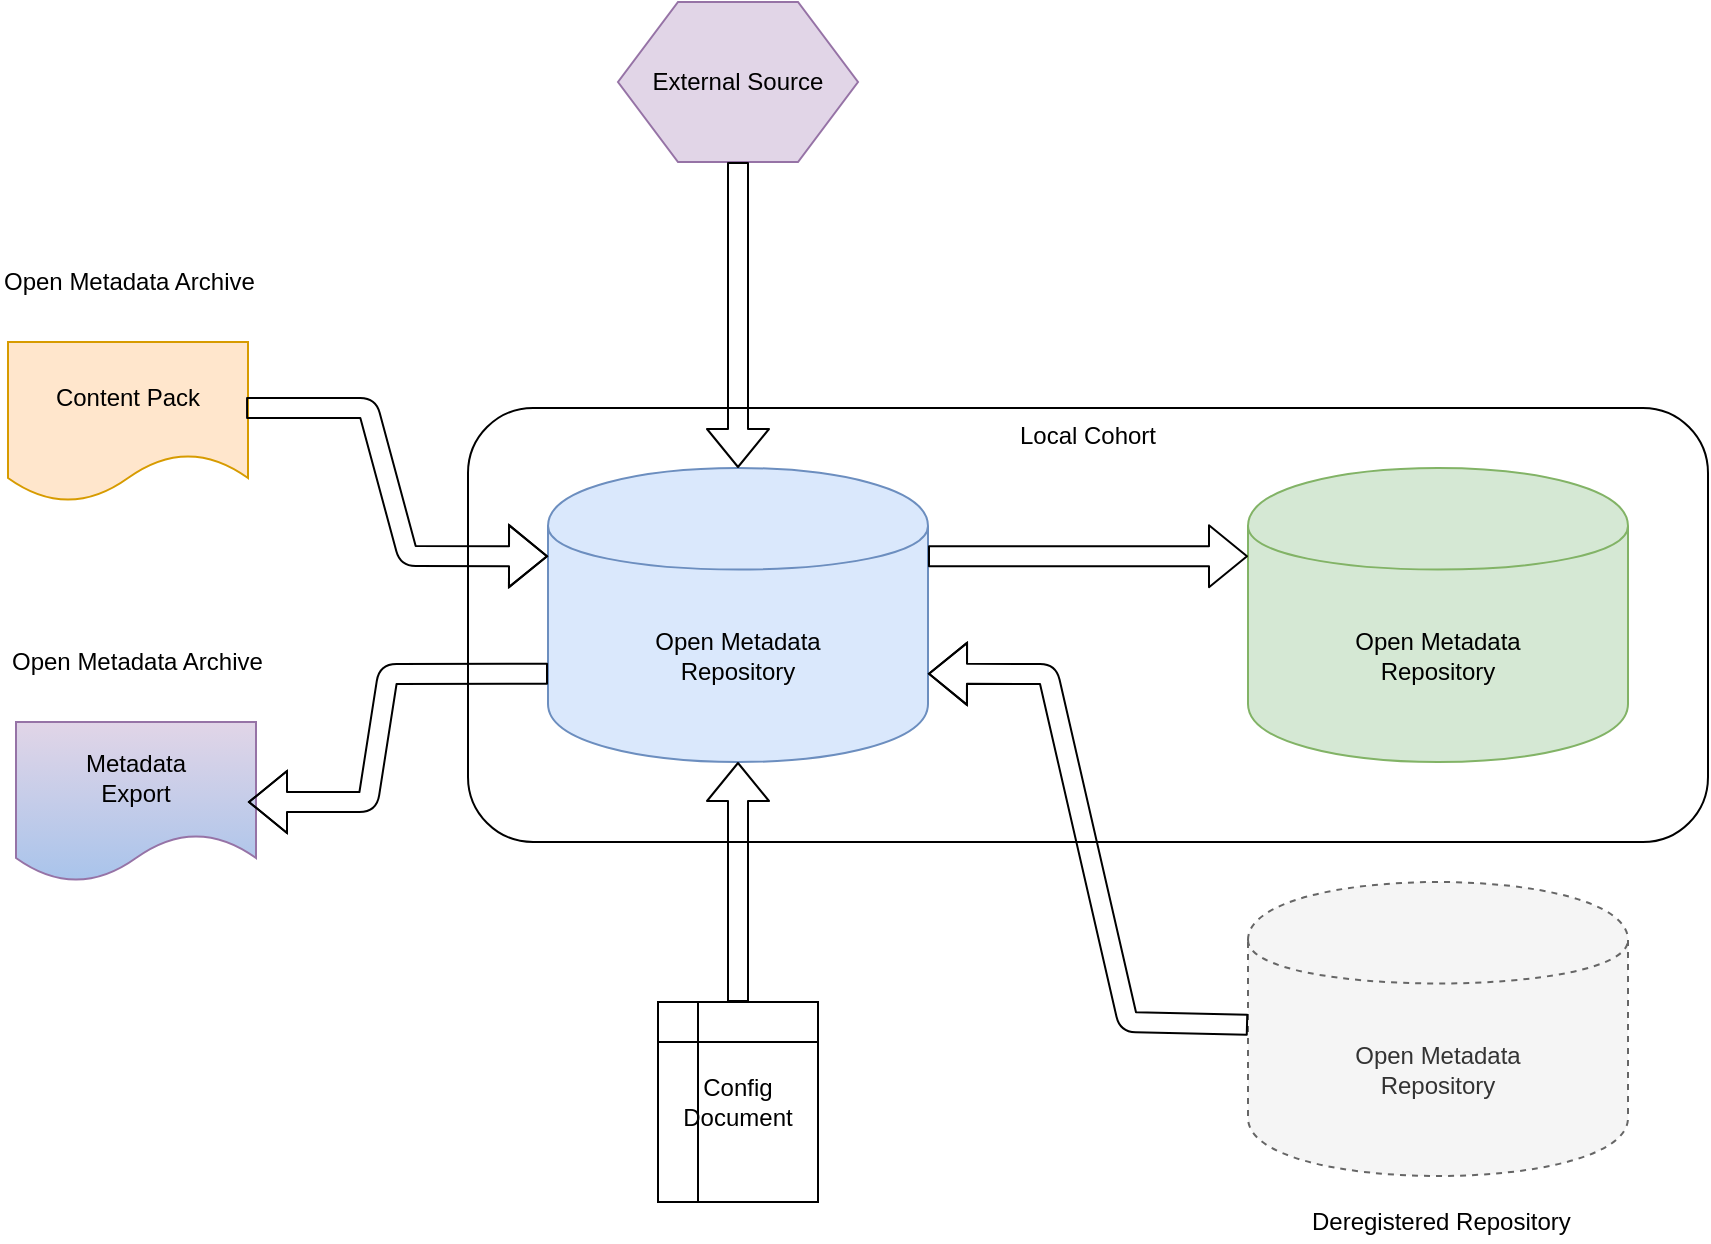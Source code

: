 <mxfile version="16.5.1" type="device" pages="6"><diagram id="K5_IsEqPBKBKBed9AAg1" name="diagram"><mxGraphModel dx="1106" dy="773" grid="1" gridSize="10" guides="1" tooltips="1" connect="1" arrows="1" fold="1" page="1" pageScale="1" pageWidth="1169" pageHeight="827" math="0" shadow="0"><root><mxCell id="5yxO2VmB9BWe3GWWfJLN-0"/><mxCell id="5yxO2VmB9BWe3GWWfJLN-1" parent="5yxO2VmB9BWe3GWWfJLN-0"/><mxCell id="usRrGu3av3wUo7bJOvA8-3" value="Local Cohort" style="rounded=1;whiteSpace=wrap;html=1;verticalAlign=top;" parent="5yxO2VmB9BWe3GWWfJLN-1" vertex="1"><mxGeometry x="360" y="303" width="620" height="217" as="geometry"/></mxCell><mxCell id="5yxO2VmB9BWe3GWWfJLN-2" value="Content Pack" style="shape=document;whiteSpace=wrap;html=1;boundedLbl=1;fillColor=#ffe6cc;strokeColor=#d79b00;" parent="5yxO2VmB9BWe3GWWfJLN-1" vertex="1"><mxGeometry x="130" y="270" width="120" height="80" as="geometry"/></mxCell><mxCell id="5yxO2VmB9BWe3GWWfJLN-3" value="Open Metadata Archive" style="text;html=1;resizable=0;points=[];autosize=1;align=left;verticalAlign=top;spacingTop=-4;" parent="5yxO2VmB9BWe3GWWfJLN-1" vertex="1"><mxGeometry x="126" y="230" width="140" height="20" as="geometry"/></mxCell><mxCell id="5yxO2VmB9BWe3GWWfJLN-4" value="Metadata&lt;br&gt;Export&lt;br&gt;" style="shape=document;whiteSpace=wrap;html=1;boundedLbl=1;fillColor=#e1d5e7;strokeColor=#9673a6;gradientColor=#A9C4EB;" parent="5yxO2VmB9BWe3GWWfJLN-1" vertex="1"><mxGeometry x="134" y="460" width="120" height="80" as="geometry"/></mxCell><mxCell id="5yxO2VmB9BWe3GWWfJLN-5" value="Open Metadata Archive" style="text;html=1;resizable=0;points=[];autosize=1;align=left;verticalAlign=top;spacingTop=-4;" parent="5yxO2VmB9BWe3GWWfJLN-1" vertex="1"><mxGeometry x="130" y="420" width="140" height="20" as="geometry"/></mxCell><mxCell id="5yxO2VmB9BWe3GWWfJLN-6" value="Open Metadata&lt;br&gt;Repository&lt;br&gt;" style="shape=cylinder;whiteSpace=wrap;html=1;boundedLbl=1;backgroundOutline=1;fillColor=#dae8fc;strokeColor=#6c8ebf;" parent="5yxO2VmB9BWe3GWWfJLN-1" vertex="1"><mxGeometry x="400" y="333" width="190" height="147" as="geometry"/></mxCell><mxCell id="5yxO2VmB9BWe3GWWfJLN-7" value="Open Metadata&lt;br&gt;Repository&lt;br&gt;" style="shape=cylinder;whiteSpace=wrap;html=1;boundedLbl=1;backgroundOutline=1;fillColor=#d5e8d4;strokeColor=#82b366;" parent="5yxO2VmB9BWe3GWWfJLN-1" vertex="1"><mxGeometry x="750" y="333" width="190" height="147" as="geometry"/></mxCell><mxCell id="5yxO2VmB9BWe3GWWfJLN-12" value="External Source" style="shape=hexagon;perimeter=hexagonPerimeter2;whiteSpace=wrap;html=1;fillColor=#e1d5e7;strokeColor=#9673a6;" parent="5yxO2VmB9BWe3GWWfJLN-1" vertex="1"><mxGeometry x="435" y="100" width="120" height="80" as="geometry"/></mxCell><mxCell id="5yxO2VmB9BWe3GWWfJLN-14" value="Open Metadata&lt;br&gt;Repository&lt;br&gt;" style="shape=cylinder;whiteSpace=wrap;html=1;boundedLbl=1;backgroundOutline=1;dashed=1;fillColor=#f5f5f5;strokeColor=#666666;fontColor=#333333;" parent="5yxO2VmB9BWe3GWWfJLN-1" vertex="1"><mxGeometry x="750" y="540" width="190" height="147" as="geometry"/></mxCell><mxCell id="5yxO2VmB9BWe3GWWfJLN-16" value="" style="shape=flexArrow;endArrow=classic;html=1;entryX=0;entryY=0.3;entryDx=0;entryDy=0;exitX=1;exitY=0.3;exitDx=0;exitDy=0;" parent="5yxO2VmB9BWe3GWWfJLN-1" source="5yxO2VmB9BWe3GWWfJLN-6" target="5yxO2VmB9BWe3GWWfJLN-7" edge="1"><mxGeometry width="50" height="50" relative="1" as="geometry"><mxPoint x="130" y="750" as="sourcePoint"/><mxPoint x="180" y="700" as="targetPoint"/></mxGeometry></mxCell><mxCell id="5yxO2VmB9BWe3GWWfJLN-17" value="Deregistered Repository" style="text;html=1;resizable=0;points=[];autosize=1;align=left;verticalAlign=top;spacingTop=-4;" parent="5yxO2VmB9BWe3GWWfJLN-1" vertex="1"><mxGeometry x="780" y="700" width="140" height="20" as="geometry"/></mxCell><mxCell id="usRrGu3av3wUo7bJOvA8-0" value="Config&lt;br&gt;Document&lt;br&gt;" style="shape=internalStorage;whiteSpace=wrap;html=1;backgroundOutline=1;" parent="5yxO2VmB9BWe3GWWfJLN-1" vertex="1"><mxGeometry x="455" y="600" width="80" height="100" as="geometry"/></mxCell><mxCell id="5yxO2VmB9BWe3GWWfJLN-15" value="" style="shape=flexArrow;endArrow=classic;html=1;entryX=1;entryY=0.7;entryDx=0;entryDy=0;" parent="5yxO2VmB9BWe3GWWfJLN-1" source="5yxO2VmB9BWe3GWWfJLN-14" target="5yxO2VmB9BWe3GWWfJLN-6" edge="1"><mxGeometry width="50" height="50" relative="1" as="geometry"><mxPoint x="130" y="750" as="sourcePoint"/><mxPoint x="180" y="700" as="targetPoint"/><Array as="points"><mxPoint x="690" y="610"/><mxPoint x="650" y="436"/></Array></mxGeometry></mxCell><mxCell id="5yxO2VmB9BWe3GWWfJLN-9" value="" style="shape=flexArrow;endArrow=classic;html=1;exitX=0;exitY=0.7;exitDx=0;exitDy=0;" parent="5yxO2VmB9BWe3GWWfJLN-1" source="5yxO2VmB9BWe3GWWfJLN-6" edge="1"><mxGeometry width="50" height="50" relative="1" as="geometry"><mxPoint x="130" y="610" as="sourcePoint"/><mxPoint x="250" y="500" as="targetPoint"/><Array as="points"><mxPoint x="320" y="436"/><mxPoint x="310" y="500"/></Array></mxGeometry></mxCell><mxCell id="5yxO2VmB9BWe3GWWfJLN-11" value="" style="shape=flexArrow;endArrow=classic;html=1;entryX=0;entryY=0.3;entryDx=0;entryDy=0;exitX=0.992;exitY=0.413;exitDx=0;exitDy=0;exitPerimeter=0;" parent="5yxO2VmB9BWe3GWWfJLN-1" source="5yxO2VmB9BWe3GWWfJLN-2" target="5yxO2VmB9BWe3GWWfJLN-6" edge="1"><mxGeometry width="50" height="50" relative="1" as="geometry"><mxPoint x="130" y="610" as="sourcePoint"/><mxPoint x="180" y="560" as="targetPoint"/><Array as="points"><mxPoint x="310" y="303"/><mxPoint x="330" y="377"/></Array></mxGeometry></mxCell><mxCell id="5yxO2VmB9BWe3GWWfJLN-13" value="" style="shape=flexArrow;endArrow=classic;html=1;entryX=0.5;entryY=0;entryDx=0;entryDy=0;" parent="5yxO2VmB9BWe3GWWfJLN-1" source="5yxO2VmB9BWe3GWWfJLN-12" target="5yxO2VmB9BWe3GWWfJLN-6" edge="1"><mxGeometry width="50" height="50" relative="1" as="geometry"><mxPoint x="130" y="610" as="sourcePoint"/><mxPoint x="180" y="560" as="targetPoint"/></mxGeometry></mxCell><mxCell id="usRrGu3av3wUo7bJOvA8-1" value="" style="shape=flexArrow;endArrow=classic;html=1;entryX=0.5;entryY=1;entryDx=0;entryDy=0;" parent="5yxO2VmB9BWe3GWWfJLN-1" target="5yxO2VmB9BWe3GWWfJLN-6" edge="1"><mxGeometry width="50" height="50" relative="1" as="geometry"><mxPoint x="495" y="600" as="sourcePoint"/><mxPoint x="180" y="700" as="targetPoint"/></mxGeometry></mxCell></root></mxGraphModel></diagram><diagram id="lOG_qXSP9v5l9o4_QZMo" name="examples"><mxGraphModel dx="1383" dy="966" grid="1" gridSize="10" guides="1" tooltips="1" connect="1" arrows="1" fold="1" page="1" pageScale="1" pageWidth="827" pageHeight="1169" math="0" shadow="0"><root><mxCell id="_LrH22t2S_AvZQxHhRTp-0"/><mxCell id="_LrH22t2S_AvZQxHhRTp-1" parent="_LrH22t2S_AvZQxHhRTp-0"/><mxCell id="HuUYIaf98ry2r3HkFKTg-1" value="Database&lt;br&gt;Server" style="whiteSpace=wrap;html=1;aspect=fixed;fillColor=#bac8d3;strokeColor=#23445d;" vertex="1" parent="_LrH22t2S_AvZQxHhRTp-1"><mxGeometry x="210" y="116" width="140" height="140" as="geometry"/></mxCell><mxCell id="HuUYIaf98ry2r3HkFKTg-2" style="edgeStyle=orthogonalEdgeStyle;rounded=0;orthogonalLoop=1;jettySize=auto;html=1;" edge="1" parent="_LrH22t2S_AvZQxHhRTp-1" source="HuUYIaf98ry2r3HkFKTg-3" target="HuUYIaf98ry2r3HkFKTg-1"><mxGeometry relative="1" as="geometry"/></mxCell><mxCell id="HuUYIaf98ry2r3HkFKTg-3" value="Database Administrator (DBA)" style="shape=umlActor;verticalLabelPosition=bottom;verticalAlign=top;html=1;outlineConnect=0;" vertex="1" parent="_LrH22t2S_AvZQxHhRTp-1"><mxGeometry x="265" y="300" width="30" height="60" as="geometry"/></mxCell><mxCell id="HuUYIaf98ry2r3HkFKTg-4" style="edgeStyle=orthogonalEdgeStyle;rounded=0;orthogonalLoop=1;jettySize=auto;html=1;entryX=0;entryY=0.5;entryDx=0;entryDy=0;" edge="1" parent="_LrH22t2S_AvZQxHhRTp-1" source="HuUYIaf98ry2r3HkFKTg-5" target="HuUYIaf98ry2r3HkFKTg-1"><mxGeometry relative="1" as="geometry"/></mxCell><mxCell id="HuUYIaf98ry2r3HkFKTg-5" value="DDL" style="shape=note;whiteSpace=wrap;html=1;backgroundOutline=1;darkOpacity=0.05;" vertex="1" parent="_LrH22t2S_AvZQxHhRTp-1"><mxGeometry x="60" y="136" width="80" height="100" as="geometry"/></mxCell><mxCell id="HuUYIaf98ry2r3HkFKTg-6" value="" style="ellipse;shape=cloud;whiteSpace=wrap;html=1;verticalAlign=middle;fillColor=#b0e3e6;strokeColor=#0e8088;" vertex="1" parent="_LrH22t2S_AvZQxHhRTp-1"><mxGeometry x="440" y="60" width="420" height="314" as="geometry"/></mxCell><mxCell id="HuUYIaf98ry2r3HkFKTg-9" style="rounded=0;orthogonalLoop=1;jettySize=auto;html=1;exitX=1;exitY=0.25;exitDx=0;exitDy=0;entryX=0;entryY=0.5;entryDx=0;entryDy=0;" edge="1" parent="_LrH22t2S_AvZQxHhRTp-1" source="HuUYIaf98ry2r3HkFKTg-7" target="HuUYIaf98ry2r3HkFKTg-8"><mxGeometry relative="1" as="geometry"/></mxCell><mxCell id="HuUYIaf98ry2r3HkFKTg-7" value="DatabaseManager" style="rounded=0;whiteSpace=wrap;html=1;fillColor=#fff2cc;strokeColor=#d6b656;" vertex="1" parent="_LrH22t2S_AvZQxHhRTp-1"><mxGeometry x="520" y="200" width="120" height="60" as="geometry"/></mxCell><mxCell id="HuUYIaf98ry2r3HkFKTg-12" style="edgeStyle=none;rounded=0;orthogonalLoop=1;jettySize=auto;html=1;exitX=1;exitY=0.5;exitDx=0;exitDy=0;dashed=1;" edge="1" parent="_LrH22t2S_AvZQxHhRTp-1" source="HuUYIaf98ry2r3HkFKTg-8"><mxGeometry relative="1" as="geometry"><mxPoint x="790" y="190" as="targetPoint"/></mxGeometry></mxCell><mxCell id="HuUYIaf98ry2r3HkFKTg-8" value="Database" style="rounded=0;whiteSpace=wrap;html=1;fillColor=#fff2cc;strokeColor=#d6b656;" vertex="1" parent="_LrH22t2S_AvZQxHhRTp-1"><mxGeometry x="670" y="170" width="90" height="40" as="geometry"/></mxCell><mxCell id="HuUYIaf98ry2r3HkFKTg-10" value="&lt;meta charset=&quot;utf-8&quot;&gt;&lt;span style=&quot;color: rgb(0, 0, 0); font-family: helvetica; font-size: 12px; font-style: normal; font-weight: 400; letter-spacing: normal; text-indent: 0px; text-transform: none; word-spacing: 0px; background-color: rgb(248, 249, 250); display: inline; float: none;&quot;&gt;Open Metadata&lt;/span&gt;&lt;br style=&quot;color: rgb(0, 0, 0); font-family: helvetica; font-size: 12px; font-style: normal; font-weight: 400; letter-spacing: normal; text-indent: 0px; text-transform: none; word-spacing: 0px; background-color: rgb(248, 249, 250);&quot;&gt;&lt;span style=&quot;color: rgb(0, 0, 0); font-family: helvetica; font-size: 12px; font-style: normal; font-weight: 400; letter-spacing: normal; text-indent: 0px; text-transform: none; word-spacing: 0px; background-color: rgb(248, 249, 250); display: inline; float: none;&quot;&gt;Ecosystem&lt;/span&gt;" style="text;whiteSpace=wrap;html=1;align=center;" vertex="1" parent="_LrH22t2S_AvZQxHhRTp-1"><mxGeometry x="570" y="100" width="110" height="40" as="geometry"/></mxCell><mxCell id="HuUYIaf98ry2r3HkFKTg-13" style="rounded=0;orthogonalLoop=1;jettySize=auto;html=1;exitX=1;exitY=0.75;exitDx=0;exitDy=0;entryX=0;entryY=0.5;entryDx=0;entryDy=0;" edge="1" parent="_LrH22t2S_AvZQxHhRTp-1" target="HuUYIaf98ry2r3HkFKTg-15" source="HuUYIaf98ry2r3HkFKTg-7"><mxGeometry relative="1" as="geometry"><mxPoint x="640" y="275" as="sourcePoint"/></mxGeometry></mxCell><mxCell id="HuUYIaf98ry2r3HkFKTg-14" style="edgeStyle=none;rounded=0;orthogonalLoop=1;jettySize=auto;html=1;exitX=1;exitY=0.5;exitDx=0;exitDy=0;dashed=1;" edge="1" parent="_LrH22t2S_AvZQxHhRTp-1" source="HuUYIaf98ry2r3HkFKTg-15"><mxGeometry relative="1" as="geometry"><mxPoint x="790" y="250" as="targetPoint"/></mxGeometry></mxCell><mxCell id="HuUYIaf98ry2r3HkFKTg-15" value="Database" style="rounded=0;whiteSpace=wrap;html=1;fillColor=#fff2cc;strokeColor=#d6b656;" vertex="1" parent="_LrH22t2S_AvZQxHhRTp-1"><mxGeometry x="670" y="230" width="90" height="40" as="geometry"/></mxCell><mxCell id="HuUYIaf98ry2r3HkFKTg-17" value="" style="shape=flexArrow;endArrow=classic;html=1;rounded=0;" edge="1" parent="_LrH22t2S_AvZQxHhRTp-1"><mxGeometry width="50" height="50" relative="1" as="geometry"><mxPoint x="360" y="186" as="sourcePoint"/><mxPoint x="450" y="186" as="targetPoint"/></mxGeometry></mxCell><mxCell id="HuUYIaf98ry2r3HkFKTg-18" value="" style="shape=curlyBracket;whiteSpace=wrap;html=1;rounded=1;flipH=1;rotation=-90;" vertex="1" parent="_LrH22t2S_AvZQxHhRTp-1"><mxGeometry x="190" y="-80" width="20" height="300" as="geometry"/></mxCell><mxCell id="HuUYIaf98ry2r3HkFKTg-19" value="Metadata is maintained directly in the database server" style="text;html=1;align=center;verticalAlign=middle;resizable=0;points=[];autosize=1;strokeColor=none;fillColor=none;" vertex="1" parent="_LrH22t2S_AvZQxHhRTp-1"><mxGeometry x="50" y="30" width="300" height="20" as="geometry"/></mxCell><mxCell id="HuUYIaf98ry2r3HkFKTg-20" value="" style="shape=curlyBracket;whiteSpace=wrap;html=1;rounded=1;flipH=1;rotation=-90;" vertex="1" parent="_LrH22t2S_AvZQxHhRTp-1"><mxGeometry x="630" y="-80" width="20" height="300" as="geometry"/></mxCell><mxCell id="HuUYIaf98ry2r3HkFKTg-21" value="Open metadata is maintained to match any changes made &lt;br&gt;to the database server.&amp;nbsp; " style="text;html=1;align=center;verticalAlign=middle;resizable=0;points=[];autosize=1;strokeColor=none;fillColor=none;" vertex="1" parent="_LrH22t2S_AvZQxHhRTp-1"><mxGeometry x="475" y="25" width="330" height="30" as="geometry"/></mxCell><mxCell id="HuUYIaf98ry2r3HkFKTg-41" value="Downstream&lt;br&gt;Database&lt;br&gt;Server" style="whiteSpace=wrap;html=1;aspect=fixed;fillColor=#bac8d3;strokeColor=#23445d;" vertex="1" parent="_LrH22t2S_AvZQxHhRTp-1"><mxGeometry x="1000" y="130" width="140" height="140" as="geometry"/></mxCell><mxCell id="HuUYIaf98ry2r3HkFKTg-42" value="" style="shape=flexArrow;endArrow=classic;html=1;rounded=0;" edge="1" parent="_LrH22t2S_AvZQxHhRTp-1"><mxGeometry width="50" height="50" relative="1" as="geometry"><mxPoint x="880" y="189.5" as="sourcePoint"/><mxPoint x="970" y="189.5" as="targetPoint"/></mxGeometry></mxCell><mxCell id="HuUYIaf98ry2r3HkFKTg-43" value="" style="shape=curlyBracket;whiteSpace=wrap;html=1;rounded=1;flipH=1;rotation=-90;" vertex="1" parent="_LrH22t2S_AvZQxHhRTp-1"><mxGeometry x="1060" y="-25" width="20" height="190" as="geometry"/></mxCell><mxCell id="HuUYIaf98ry2r3HkFKTg-44" value="Database schemas in downstream database server&lt;br&gt;are maintained to match definitions in open metadata" style="text;html=1;align=center;verticalAlign=middle;resizable=0;points=[];autosize=1;strokeColor=none;fillColor=none;" vertex="1" parent="_LrH22t2S_AvZQxHhRTp-1"><mxGeometry x="925" y="25" width="300" height="30" as="geometry"/></mxCell><mxCell id="HuUYIaf98ry2r3HkFKTg-45" value="1" style="ellipse;whiteSpace=wrap;html=1;aspect=fixed;fillColor=#ffff88;strokeColor=#CC0000;fontStyle=1;fontSize=18;" vertex="1" parent="_LrH22t2S_AvZQxHhRTp-1"><mxGeometry x="190" y="90" width="50" height="50" as="geometry"/></mxCell><mxCell id="HuUYIaf98ry2r3HkFKTg-46" value="2" style="ellipse;whiteSpace=wrap;html=1;aspect=fixed;fillColor=#ffff88;strokeColor=#CC0000;fontStyle=1;fontSize=18;" vertex="1" parent="_LrH22t2S_AvZQxHhRTp-1"><mxGeometry x="475" y="100" width="50" height="50" as="geometry"/></mxCell><mxCell id="HuUYIaf98ry2r3HkFKTg-47" value="3" style="ellipse;whiteSpace=wrap;html=1;aspect=fixed;fillColor=#ffff88;strokeColor=#CC0000;fontStyle=1;fontSize=18;" vertex="1" parent="_LrH22t2S_AvZQxHhRTp-1"><mxGeometry x="980" y="100" width="50" height="50" as="geometry"/></mxCell></root></mxGraphModel></diagram><diagram id="efLka_JHWkcz2UlRjQiU" name="provenance-types-old"><mxGraphModel dx="2275" dy="773" grid="1" gridSize="10" guides="1" tooltips="1" connect="1" arrows="1" fold="1" page="1" pageScale="1" pageWidth="1169" pageHeight="827" math="0" shadow="0"><root><mxCell id="0"/><mxCell id="1" parent="0"/><mxCell id="7ch5ggSjsfosJiUKhnFK-70" value="" style="group" parent="1" vertex="1" connectable="0"><mxGeometry x="-190" y="104" width="350" height="480" as="geometry"/></mxCell><mxCell id="7ch5ggSjsfosJiUKhnFK-48" value="Where did the metadata come from?" style="rounded=0;whiteSpace=wrap;html=1;" parent="7ch5ggSjsfosJiUKhnFK-70" vertex="1"><mxGeometry width="350" height="40" as="geometry"/></mxCell><mxCell id="7ch5ggSjsfosJiUKhnFK-49" value="&lt;span&gt;Unknown source&lt;/span&gt;" style="rounded=0;whiteSpace=wrap;html=1;fillColor=#f5f5f5;strokeColor=#666666;fontColor=#333333;fontStyle=2" parent="7ch5ggSjsfosJiUKhnFK-70" vertex="1"><mxGeometry y="40" width="350" height="40" as="geometry"/></mxCell><mxCell id="7ch5ggSjsfosJiUKhnFK-50" value="The instance was created by a governance server, or through a call to an OMAS, and it is decribing new information or assets that are not catalogued by another connected technology.&lt;br&gt;" style="rounded=0;whiteSpace=wrap;html=1;fillColor=#f5f5f5;strokeColor=#666666;fontColor=#333333;fontStyle=2" parent="7ch5ggSjsfosJiUKhnFK-70" vertex="1"><mxGeometry y="80" width="350" height="55" as="geometry"/></mxCell><mxCell id="7ch5ggSjsfosJiUKhnFK-51" value="&lt;span&gt;The instance was originally created by exporting metadata from an open metadata repository.&amp;nbsp; It was stored in an open metadata archive and may or may not be the latest version.&amp;nbsp;&lt;/span&gt;" style="rounded=0;whiteSpace=wrap;html=1;fillColor=#f5f5f5;strokeColor=#666666;fontColor=#333333;fontStyle=2" parent="7ch5ggSjsfosJiUKhnFK-70" vertex="1"><mxGeometry y="135" width="350" height="70" as="geometry"/></mxCell><mxCell id="7ch5ggSjsfosJiUKhnFK-52" value="&lt;span&gt;The instance comes from the development process for an open metadata content pack.&lt;/span&gt;" style="rounded=0;whiteSpace=wrap;html=1;fillColor=#f5f5f5;strokeColor=#666666;fontColor=#333333;fontStyle=2" parent="7ch5ggSjsfosJiUKhnFK-70" vertex="1"><mxGeometry y="205" width="350" height="40" as="geometry"/></mxCell><mxCell id="7ch5ggSjsfosJiUKhnFK-53" value="The instance comes from a metadata repository that used to be a member of the one of the local repository's cohorts but it has been deregistered.&amp;nbsp;&lt;br&gt;" style="rounded=0;whiteSpace=wrap;html=1;fillColor=#f5f5f5;strokeColor=#666666;fontColor=#333333;fontStyle=2" parent="7ch5ggSjsfosJiUKhnFK-70" vertex="1"><mxGeometry y="245" width="350" height="80" as="geometry"/></mxCell><mxCell id="7ch5ggSjsfosJiUKhnFK-54" value="&lt;span&gt;The instance was created by the open metadata admin services.&amp;nbsp; It is part of the server's configuration.&lt;/span&gt;" style="rounded=0;whiteSpace=wrap;html=1;fillColor=#f5f5f5;strokeColor=#666666;fontColor=#333333;fontStyle=2" parent="7ch5ggSjsfosJiUKhnFK-70" vertex="1"><mxGeometry y="320" width="350" height="40" as="geometry"/></mxCell><mxCell id="7ch5ggSjsfosJiUKhnFK-55" value="The instance is maintained by an external data platform.&amp;nbsp;&lt;br&gt;" style="rounded=0;whiteSpace=wrap;html=1;fillColor=#f5f5f5;strokeColor=#666666;fontColor=#333333;fontStyle=2" parent="7ch5ggSjsfosJiUKhnFK-70" vertex="1"><mxGeometry y="360" width="350" height="40" as="geometry"/></mxCell><mxCell id="7ch5ggSjsfosJiUKhnFK-56" value="The instance is maintained by an external engine that is manipulating the data in real time.&amp;nbsp;&lt;br&gt;" style="rounded=0;whiteSpace=wrap;html=1;fillColor=#f5f5f5;strokeColor=#666666;fontColor=#333333;fontStyle=2" parent="7ch5ggSjsfosJiUKhnFK-70" vertex="1"><mxGeometry y="400" width="350" height="40" as="geometry"/></mxCell><mxCell id="7ch5ggSjsfosJiUKhnFK-57" value="The instance is maintained by an external tool.&lt;br&gt;" style="rounded=0;whiteSpace=wrap;html=1;fillColor=#f5f5f5;strokeColor=#666666;fontColor=#333333;fontStyle=2" parent="7ch5ggSjsfosJiUKhnFK-70" vertex="1"><mxGeometry y="440" width="350" height="40" as="geometry"/></mxCell><mxCell id="7ch5ggSjsfosJiUKhnFK-71" value="&lt;span&gt;Which cohort member is responsible for replication?&lt;/span&gt;" style="rounded=0;whiteSpace=wrap;html=1;" parent="1" vertex="1"><mxGeometry x="160" y="104" width="440" height="40" as="geometry"/></mxCell><mxCell id="7ch5ggSjsfosJiUKhnFK-72" value="&lt;span&gt;None.&amp;nbsp; This metadata can be claimed by a cohort member using the rehome methods.&lt;/span&gt;" style="rounded=0;whiteSpace=wrap;html=1;fillColor=#f5f5f5;strokeColor=#666666;fontColor=#333333;fontStyle=2" parent="1" vertex="1"><mxGeometry x="160" y="144" width="440" height="40" as="geometry"/></mxCell><mxCell id="7ch5ggSjsfosJiUKhnFK-73" value="Home repository&lt;br&gt;" style="rounded=0;whiteSpace=wrap;html=1;fillColor=#f5f5f5;strokeColor=#666666;fontColor=#333333;fontStyle=2" parent="1" vertex="1"><mxGeometry x="160" y="184" width="440" height="55" as="geometry"/></mxCell><mxCell id="7ch5ggSjsfosJiUKhnFK-74" value="&lt;span&gt;Repository where the export was loaded.&amp;nbsp;&amp;nbsp;&lt;/span&gt;If the originating server later joins the cohort with the same metadata collection Id then these elements will be refreshed from the originating server's current repository and the export load repository no longer has any replication responsiblities for the instance.&amp;nbsp;&lt;span&gt;&lt;br&gt;&lt;/span&gt;" style="rounded=0;whiteSpace=wrap;html=1;fillColor=#f5f5f5;strokeColor=#666666;fontColor=#333333;fontStyle=2" parent="1" vertex="1"><mxGeometry x="160" y="239" width="440" height="70" as="geometry"/></mxCell><mxCell id="7ch5ggSjsfosJiUKhnFK-75" value="&lt;span&gt;Repository where the content pack is loaded.&lt;/span&gt;" style="rounded=0;whiteSpace=wrap;html=1;fillColor=#f5f5f5;strokeColor=#666666;fontColor=#333333;fontStyle=2" parent="1" vertex="1"><mxGeometry x="160" y="309" width="440" height="40" as="geometry"/></mxCell><mxCell id="7ch5ggSjsfosJiUKhnFK-76" value="&lt;span&gt;None.&amp;nbsp; Since t&lt;/span&gt;he metadata collection id remains the same. If the repository rejoins the cohort then these elements can be refreshed from the rejoining repository." style="rounded=0;whiteSpace=wrap;html=1;fillColor=#f5f5f5;strokeColor=#666666;fontColor=#333333;fontStyle=2" parent="1" vertex="1"><mxGeometry x="160" y="349" width="440" height="80" as="geometry"/></mxCell><mxCell id="7ch5ggSjsfosJiUKhnFK-77" value="&lt;span&gt;None.&lt;/span&gt;" style="rounded=0;whiteSpace=wrap;html=1;fillColor=#f5f5f5;strokeColor=#666666;fontColor=#333333;fontStyle=2" parent="1" vertex="1"><mxGeometry x="160" y="424" width="440" height="40" as="geometry"/></mxCell><mxCell id="7ch5ggSjsfosJiUKhnFK-78" value="&lt;span&gt;The repository where the version of the instance is saved to.&amp;nbsp; If another version is saved to a different repository, then it takes over responsbility for replication.&lt;/span&gt;" style="rounded=0;whiteSpace=wrap;html=1;fillColor=#f5f5f5;strokeColor=#666666;fontColor=#333333;fontStyle=2" parent="1" vertex="1"><mxGeometry x="160" y="464" width="440" height="40" as="geometry"/></mxCell><mxCell id="7ch5ggSjsfosJiUKhnFK-79" value="The repository where the version of the instance is saved to.&amp;nbsp; If another version is saved to a different repository, then it takes over responsbility for replication.&lt;br&gt;" style="rounded=0;whiteSpace=wrap;html=1;fillColor=#f5f5f5;strokeColor=#666666;fontColor=#333333;fontStyle=2" parent="1" vertex="1"><mxGeometry x="160" y="504" width="440" height="40" as="geometry"/></mxCell><mxCell id="7ch5ggSjsfosJiUKhnFK-80" value="The repository where the version of the instance is saved to.&amp;nbsp; If another version is saved to a different repository, then it takes over responsbility for replication.&lt;br&gt;" style="rounded=0;whiteSpace=wrap;html=1;fillColor=#f5f5f5;strokeColor=#666666;fontColor=#333333;fontStyle=2" parent="1" vertex="1"><mxGeometry x="160" y="544" width="440" height="40" as="geometry"/></mxCell><mxCell id="7ch5ggSjsfosJiUKhnFK-81" value="&lt;span&gt;Which server can update&lt;/span&gt;" style="rounded=0;whiteSpace=wrap;html=1;" parent="1" vertex="1"><mxGeometry x="600" y="104" width="440" height="40" as="geometry"/></mxCell><mxCell id="7ch5ggSjsfosJiUKhnFK-82" value="&lt;span&gt;None.&lt;/span&gt;" style="rounded=0;whiteSpace=wrap;html=1;fillColor=#f5f5f5;strokeColor=#666666;fontColor=#333333;fontStyle=2" parent="1" vertex="1"><mxGeometry x="600" y="144" width="440" height="40" as="geometry"/></mxCell><mxCell id="7ch5ggSjsfosJiUKhnFK-83" value="Home repository&lt;br&gt;" style="rounded=0;whiteSpace=wrap;html=1;fillColor=#f5f5f5;strokeColor=#666666;fontColor=#333333;fontStyle=2" parent="1" vertex="1"><mxGeometry x="600" y="184" width="440" height="55" as="geometry"/></mxCell><mxCell id="7ch5ggSjsfosJiUKhnFK-84" value="&lt;span&gt;None.&amp;nbsp;&amp;nbsp;&lt;/span&gt;If the home repository provides a later copy then this instance is replaced by the home repository's version." style="rounded=0;whiteSpace=wrap;html=1;fillColor=#f5f5f5;strokeColor=#666666;fontColor=#333333;fontStyle=2" parent="1" vertex="1"><mxGeometry x="600" y="239" width="440" height="70" as="geometry"/></mxCell><mxCell id="7ch5ggSjsfosJiUKhnFK-85" value="&lt;span&gt;None.&lt;/span&gt;" style="rounded=0;whiteSpace=wrap;html=1;fillColor=#f5f5f5;strokeColor=#666666;fontColor=#333333;fontStyle=2" parent="1" vertex="1"><mxGeometry x="600" y="309" width="440" height="40" as="geometry"/></mxCell><mxCell id="7ch5ggSjsfosJiUKhnFK-86" value="&lt;span&gt;None.&amp;nbsp; The metadata stays in the repositories as reference copies.&amp;nbsp;&amp;nbsp;&lt;/span&gt;This metadata can be claimed by a cohort member using the rehome methods.&amp;nbsp; Alternatively it will be reclaimed by the home repository if it rejoins the cohort." style="rounded=0;whiteSpace=wrap;html=1;fillColor=#f5f5f5;strokeColor=#666666;fontColor=#333333;fontStyle=2" parent="1" vertex="1"><mxGeometry x="600" y="349" width="440" height="80" as="geometry"/></mxCell><mxCell id="7ch5ggSjsfosJiUKhnFK-87" value="&lt;span&gt;None.&lt;/span&gt;" style="rounded=0;whiteSpace=wrap;html=1;fillColor=#f5f5f5;strokeColor=#666666;fontColor=#333333;fontStyle=2" parent="1" vertex="1"><mxGeometry x="600" y="424" width="440" height="40" as="geometry"/></mxCell><mxCell id="7ch5ggSjsfosJiUKhnFK-88" value="&lt;span&gt;The repository where the version of the instance is saved to.&amp;nbsp; If another version is saved to a different repository, then it takes over responsbility for replication.&lt;/span&gt;" style="rounded=0;whiteSpace=wrap;html=1;fillColor=#f5f5f5;strokeColor=#666666;fontColor=#333333;fontStyle=2" parent="1" vertex="1"><mxGeometry x="600" y="464" width="440" height="40" as="geometry"/></mxCell><mxCell id="7ch5ggSjsfosJiUKhnFK-89" value="The repository where the version of the instance is saved to.&amp;nbsp; If another version is saved to a different repository, then it takes over responsbility for replication.&lt;br&gt;" style="rounded=0;whiteSpace=wrap;html=1;fillColor=#f5f5f5;strokeColor=#666666;fontColor=#333333;fontStyle=2" parent="1" vertex="1"><mxGeometry x="600" y="504" width="440" height="40" as="geometry"/></mxCell><mxCell id="7ch5ggSjsfosJiUKhnFK-90" value="The repository where the version of the instance is saved to.&amp;nbsp; If another version is saved to a different repository, then it takes over responsbility for replication.&lt;br&gt;" style="rounded=0;whiteSpace=wrap;html=1;fillColor=#f5f5f5;strokeColor=#666666;fontColor=#333333;fontStyle=2" parent="1" vertex="1"><mxGeometry x="600" y="544" width="440" height="40" as="geometry"/></mxCell><mxCell id="7ch5ggSjsfosJiUKhnFK-111" value="" style="group" parent="1" vertex="1" connectable="0"><mxGeometry x="-440" y="104" width="250" height="480" as="geometry"/></mxCell><mxCell id="7ch5ggSjsfosJiUKhnFK-101" value="&lt;span&gt;Settings of ReplicatedBy&lt;/span&gt;" style="rounded=0;whiteSpace=wrap;html=1;" parent="7ch5ggSjsfosJiUKhnFK-111" vertex="1"><mxGeometry width="250" height="40" as="geometry"/></mxCell><mxCell id="7ch5ggSjsfosJiUKhnFK-102" value="&lt;span&gt;Null&lt;/span&gt;" style="rounded=0;whiteSpace=wrap;html=1;fillColor=#f5f5f5;strokeColor=#666666;fontColor=#333333;fontStyle=2" parent="7ch5ggSjsfosJiUKhnFK-111" vertex="1"><mxGeometry y="40" width="250" height="40" as="geometry"/></mxCell><mxCell id="7ch5ggSjsfosJiUKhnFK-103" value="Null&lt;br&gt;" style="rounded=0;whiteSpace=wrap;html=1;fillColor=#f5f5f5;strokeColor=#666666;fontColor=#333333;fontStyle=2" parent="7ch5ggSjsfosJiUKhnFK-111" vertex="1"><mxGeometry y="80" width="250" height="55" as="geometry"/></mxCell><mxCell id="7ch5ggSjsfosJiUKhnFK-104" value="metadataCollectionId of repository where loaded" style="rounded=0;whiteSpace=wrap;html=1;fillColor=#f5f5f5;strokeColor=#666666;fontColor=#333333;fontStyle=2" parent="7ch5ggSjsfosJiUKhnFK-111" vertex="1"><mxGeometry y="135" width="250" height="70" as="geometry"/></mxCell><mxCell id="7ch5ggSjsfosJiUKhnFK-105" value="metadataCollectionId of repository where loaded&lt;br&gt;" style="rounded=0;whiteSpace=wrap;html=1;fillColor=#f5f5f5;strokeColor=#666666;fontColor=#333333;fontStyle=2" parent="7ch5ggSjsfosJiUKhnFK-111" vertex="1"><mxGeometry y="205" width="250" height="40" as="geometry"/></mxCell><mxCell id="7ch5ggSjsfosJiUKhnFK-106" value="Null" style="rounded=0;whiteSpace=wrap;html=1;fillColor=#f5f5f5;strokeColor=#666666;fontColor=#333333;fontStyle=2" parent="7ch5ggSjsfosJiUKhnFK-111" vertex="1"><mxGeometry y="245" width="250" height="80" as="geometry"/></mxCell><mxCell id="7ch5ggSjsfosJiUKhnFK-107" value="&lt;span&gt;Null&lt;/span&gt;" style="rounded=0;whiteSpace=wrap;html=1;fillColor=#f5f5f5;strokeColor=#666666;fontColor=#333333;fontStyle=2" parent="7ch5ggSjsfosJiUKhnFK-111" vertex="1"><mxGeometry y="320" width="250" height="40" as="geometry"/></mxCell><mxCell id="7ch5ggSjsfosJiUKhnFK-108" value="metadataCollectionId of repository where&lt;span&gt;&amp;nbsp;the version of the instance is saved to.&lt;/span&gt;" style="rounded=0;whiteSpace=wrap;html=1;fillColor=#f5f5f5;strokeColor=#666666;fontColor=#333333;fontStyle=2" parent="7ch5ggSjsfosJiUKhnFK-111" vertex="1"><mxGeometry y="360" width="250" height="40" as="geometry"/></mxCell><mxCell id="7ch5ggSjsfosJiUKhnFK-109" value="metadataCollectionId of repository where&amp;nbsp;the version of the instance is saved to.&lt;br&gt;" style="rounded=0;whiteSpace=wrap;html=1;fillColor=#f5f5f5;strokeColor=#666666;fontColor=#333333;fontStyle=2" parent="7ch5ggSjsfosJiUKhnFK-111" vertex="1"><mxGeometry y="400" width="250" height="40" as="geometry"/></mxCell><mxCell id="7ch5ggSjsfosJiUKhnFK-110" value="metadataCollectionId of repository where&amp;nbsp;the version of the instance is saved to.&lt;br&gt;" style="rounded=0;whiteSpace=wrap;html=1;fillColor=#f5f5f5;strokeColor=#666666;fontColor=#333333;fontStyle=2" parent="7ch5ggSjsfosJiUKhnFK-111" vertex="1"><mxGeometry y="440" width="250" height="40" as="geometry"/></mxCell><mxCell id="7ch5ggSjsfosJiUKhnFK-112" value="" style="group" parent="1" vertex="1" connectable="0"><mxGeometry x="-650" y="104" width="210" height="480" as="geometry"/></mxCell><mxCell id="7ch5ggSjsfosJiUKhnFK-91" value="&lt;span&gt;Settings of MetadataCollectionId&lt;/span&gt;" style="rounded=0;whiteSpace=wrap;html=1;" parent="7ch5ggSjsfosJiUKhnFK-112" vertex="1"><mxGeometry width="210" height="40" as="geometry"/></mxCell><mxCell id="7ch5ggSjsfosJiUKhnFK-92" value="&lt;span&gt;Null&lt;/span&gt;" style="rounded=0;whiteSpace=wrap;html=1;fillColor=#f5f5f5;strokeColor=#666666;fontColor=#333333;fontStyle=2" parent="7ch5ggSjsfosJiUKhnFK-112" vertex="1"><mxGeometry y="40" width="210" height="40" as="geometry"/></mxCell><mxCell id="7ch5ggSjsfosJiUKhnFK-93" value="metadataCollectionId of repository where created (home repository)&lt;br&gt;" style="rounded=0;whiteSpace=wrap;html=1;fillColor=#f5f5f5;strokeColor=#666666;fontColor=#333333;fontStyle=2" parent="7ch5ggSjsfosJiUKhnFK-112" vertex="1"><mxGeometry y="80" width="210" height="55" as="geometry"/></mxCell><mxCell id="7ch5ggSjsfosJiUKhnFK-94" value="metadataCollectionId of original home repository" style="rounded=0;whiteSpace=wrap;html=1;fillColor=#f5f5f5;strokeColor=#666666;fontColor=#333333;fontStyle=2" parent="7ch5ggSjsfosJiUKhnFK-112" vertex="1"><mxGeometry y="135" width="210" height="70" as="geometry"/></mxCell><mxCell id="7ch5ggSjsfosJiUKhnFK-95" value="metadataCollectionId of open metadata archive&lt;br&gt;" style="rounded=0;whiteSpace=wrap;html=1;fillColor=#f5f5f5;strokeColor=#666666;fontColor=#333333;fontStyle=2" parent="7ch5ggSjsfosJiUKhnFK-112" vertex="1"><mxGeometry y="205" width="210" height="40" as="geometry"/></mxCell><mxCell id="7ch5ggSjsfosJiUKhnFK-96" value="metadataCollectionId of original home repository" style="rounded=0;whiteSpace=wrap;html=1;fillColor=#f5f5f5;strokeColor=#666666;fontColor=#333333;fontStyle=2" parent="7ch5ggSjsfosJiUKhnFK-112" vertex="1"><mxGeometry y="245" width="210" height="80" as="geometry"/></mxCell><mxCell id="7ch5ggSjsfosJiUKhnFK-97" value="&lt;span&gt;Null&lt;/span&gt;" style="rounded=0;whiteSpace=wrap;html=1;fillColor=#f5f5f5;strokeColor=#666666;fontColor=#333333;fontStyle=2" parent="7ch5ggSjsfosJiUKhnFK-112" vertex="1"><mxGeometry y="320" width="210" height="40" as="geometry"/></mxCell><mxCell id="7ch5ggSjsfosJiUKhnFK-98" value="guid of software server capability&lt;br&gt;" style="rounded=0;whiteSpace=wrap;html=1;fillColor=#f5f5f5;strokeColor=#666666;fontColor=#333333;fontStyle=2" parent="7ch5ggSjsfosJiUKhnFK-112" vertex="1"><mxGeometry y="360" width="210" height="40" as="geometry"/></mxCell><mxCell id="7ch5ggSjsfosJiUKhnFK-99" value="guid of software server capability&lt;br&gt;" style="rounded=0;whiteSpace=wrap;html=1;fillColor=#f5f5f5;strokeColor=#666666;fontColor=#333333;fontStyle=2" parent="7ch5ggSjsfosJiUKhnFK-112" vertex="1"><mxGeometry y="400" width="210" height="40" as="geometry"/></mxCell><mxCell id="7ch5ggSjsfosJiUKhnFK-100" value="guid of software server capability&lt;br&gt;" style="rounded=0;whiteSpace=wrap;html=1;fillColor=#f5f5f5;strokeColor=#666666;fontColor=#333333;fontStyle=2" parent="7ch5ggSjsfosJiUKhnFK-112" vertex="1"><mxGeometry y="440" width="210" height="40" as="geometry"/></mxCell><mxCell id="7ch5ggSjsfosJiUKhnFK-113" value="" style="group" parent="1" vertex="1" connectable="0"><mxGeometry x="-1100" y="104" width="450" height="480" as="geometry"/></mxCell><mxCell id="7ch5ggSjsfosJiUKhnFK-2" value="Symbolic Name" style="rounded=0;whiteSpace=wrap;html=1;" parent="7ch5ggSjsfosJiUKhnFK-113" vertex="1"><mxGeometry width="220" height="40" as="geometry"/></mxCell><mxCell id="7ch5ggSjsfosJiUKhnFK-7" value="&lt;span&gt;UNKNOWN&lt;/span&gt;" style="rounded=0;whiteSpace=wrap;html=1;fillColor=#f5f5f5;strokeColor=#666666;fontColor=#333333;fontStyle=2" parent="7ch5ggSjsfosJiUKhnFK-113" vertex="1"><mxGeometry y="40" width="220" height="40" as="geometry"/></mxCell><mxCell id="7ch5ggSjsfosJiUKhnFK-11" value="&lt;span&gt;LOCAL_COHORT&lt;/span&gt;" style="rounded=0;whiteSpace=wrap;html=1;fillColor=#f5f5f5;strokeColor=#666666;fontColor=#333333;fontStyle=2" parent="7ch5ggSjsfosJiUKhnFK-113" vertex="1"><mxGeometry y="80" width="220" height="55" as="geometry"/></mxCell><mxCell id="7ch5ggSjsfosJiUKhnFK-15" value="&lt;span&gt;EXPORT_ARCHIVE&lt;/span&gt;" style="rounded=0;whiteSpace=wrap;html=1;fillColor=#f5f5f5;strokeColor=#666666;fontColor=#333333;fontStyle=2" parent="7ch5ggSjsfosJiUKhnFK-113" vertex="1"><mxGeometry y="135" width="220" height="70" as="geometry"/></mxCell><mxCell id="7ch5ggSjsfosJiUKhnFK-19" value="&lt;span&gt;CONTENT_PACK&lt;/span&gt;" style="rounded=0;whiteSpace=wrap;html=1;fillColor=#f5f5f5;strokeColor=#666666;fontColor=#333333;fontStyle=2" parent="7ch5ggSjsfosJiUKhnFK-113" vertex="1"><mxGeometry y="205" width="220" height="40" as="geometry"/></mxCell><mxCell id="7ch5ggSjsfosJiUKhnFK-23" value="&lt;span&gt;DEREGISTERED_REPOSITORY&lt;/span&gt;" style="rounded=0;whiteSpace=wrap;html=1;fillColor=#f5f5f5;strokeColor=#666666;fontColor=#333333;fontStyle=2" parent="7ch5ggSjsfosJiUKhnFK-113" vertex="1"><mxGeometry y="245" width="220" height="80" as="geometry"/></mxCell><mxCell id="7ch5ggSjsfosJiUKhnFK-27" value="&lt;span&gt;CONFIGURATION&lt;/span&gt;" style="rounded=0;whiteSpace=wrap;html=1;fillColor=#f5f5f5;strokeColor=#666666;fontColor=#333333;fontStyle=2" parent="7ch5ggSjsfosJiUKhnFK-113" vertex="1"><mxGeometry y="320" width="220" height="40" as="geometry"/></mxCell><mxCell id="7ch5ggSjsfosJiUKhnFK-31" value="&lt;span&gt;DATA_PLATFORM&lt;/span&gt;" style="rounded=0;whiteSpace=wrap;html=1;fillColor=#f5f5f5;strokeColor=#666666;fontColor=#333333;fontStyle=2" parent="7ch5ggSjsfosJiUKhnFK-113" vertex="1"><mxGeometry y="360" width="220" height="40" as="geometry"/></mxCell><mxCell id="7ch5ggSjsfosJiUKhnFK-35" value="&lt;span&gt;EXTERNAL_ENGINE&lt;/span&gt;" style="rounded=0;whiteSpace=wrap;html=1;fillColor=#f5f5f5;strokeColor=#666666;fontColor=#333333;fontStyle=2" parent="7ch5ggSjsfosJiUKhnFK-113" vertex="1"><mxGeometry y="400" width="220" height="40" as="geometry"/></mxCell><mxCell id="7ch5ggSjsfosJiUKhnFK-39" value="&lt;span&gt;EXTERNAL_TOOL&lt;/span&gt;" style="rounded=0;whiteSpace=wrap;html=1;fillColor=#f5f5f5;strokeColor=#666666;fontColor=#333333;fontStyle=2" parent="7ch5ggSjsfosJiUKhnFK-113" vertex="1"><mxGeometry y="440" width="220" height="40" as="geometry"/></mxCell><mxCell id="7ch5ggSjsfosJiUKhnFK-58" value="" style="group" parent="7ch5ggSjsfosJiUKhnFK-113" vertex="1" connectable="0"><mxGeometry x="290" width="160" height="480" as="geometry"/></mxCell><mxCell id="7ch5ggSjsfosJiUKhnFK-4" value="Descriptive Name" style="rounded=0;whiteSpace=wrap;html=1;" parent="7ch5ggSjsfosJiUKhnFK-58" vertex="1"><mxGeometry width="160" height="40" as="geometry"/></mxCell><mxCell id="7ch5ggSjsfosJiUKhnFK-9" value="&amp;nbsp; &amp;nbsp;" style="rounded=0;whiteSpace=wrap;html=1;fillColor=#f5f5f5;strokeColor=#666666;fontColor=#333333;fontStyle=2" parent="7ch5ggSjsfosJiUKhnFK-58" vertex="1"><mxGeometry y="40" width="160" height="40" as="geometry"/></mxCell><mxCell id="7ch5ggSjsfosJiUKhnFK-13" value="&lt;span&gt;Local to cohort&lt;/span&gt;" style="rounded=0;whiteSpace=wrap;html=1;fillColor=#f5f5f5;strokeColor=#666666;fontColor=#333333;fontStyle=2" parent="7ch5ggSjsfosJiUKhnFK-58" vertex="1"><mxGeometry y="80" width="160" height="55" as="geometry"/></mxCell><mxCell id="7ch5ggSjsfosJiUKhnFK-17" value="&lt;span&gt;Export Archive&lt;/span&gt;" style="rounded=0;whiteSpace=wrap;html=1;fillColor=#f5f5f5;strokeColor=#666666;fontColor=#333333;fontStyle=2" parent="7ch5ggSjsfosJiUKhnFK-58" vertex="1"><mxGeometry y="135" width="160" height="70" as="geometry"/></mxCell><mxCell id="7ch5ggSjsfosJiUKhnFK-21" value="&lt;span&gt;Content Pack&lt;/span&gt;" style="rounded=0;whiteSpace=wrap;html=1;fillColor=#f5f5f5;strokeColor=#666666;fontColor=#333333;fontStyle=2" parent="7ch5ggSjsfosJiUKhnFK-58" vertex="1"><mxGeometry y="205" width="160" height="40" as="geometry"/></mxCell><mxCell id="7ch5ggSjsfosJiUKhnFK-25" value="&lt;span&gt;Deregistered Repository&lt;/span&gt;" style="rounded=0;whiteSpace=wrap;html=1;fillColor=#f5f5f5;strokeColor=#666666;fontColor=#333333;fontStyle=2" parent="7ch5ggSjsfosJiUKhnFK-58" vertex="1"><mxGeometry y="245" width="160" height="80" as="geometry"/></mxCell><mxCell id="7ch5ggSjsfosJiUKhnFK-29" value="&lt;span&gt;Configuration&lt;/span&gt;" style="rounded=0;whiteSpace=wrap;html=1;fillColor=#f5f5f5;strokeColor=#666666;fontColor=#333333;fontStyle=2" parent="7ch5ggSjsfosJiUKhnFK-58" vertex="1"><mxGeometry y="320" width="160" height="40" as="geometry"/></mxCell><mxCell id="7ch5ggSjsfosJiUKhnFK-33" value="&lt;span&gt;Data Platform&lt;/span&gt;" style="rounded=0;whiteSpace=wrap;html=1;fillColor=#f5f5f5;strokeColor=#666666;fontColor=#333333;fontStyle=2" parent="7ch5ggSjsfosJiUKhnFK-58" vertex="1"><mxGeometry y="360" width="160" height="40" as="geometry"/></mxCell><mxCell id="7ch5ggSjsfosJiUKhnFK-37" value="&lt;span&gt;External Engine&lt;/span&gt;" style="rounded=0;whiteSpace=wrap;html=1;fillColor=#f5f5f5;strokeColor=#666666;fontColor=#333333;fontStyle=2" parent="7ch5ggSjsfosJiUKhnFK-58" vertex="1"><mxGeometry y="400" width="160" height="40" as="geometry"/></mxCell><mxCell id="7ch5ggSjsfosJiUKhnFK-41" value="&lt;span&gt;External Tool&lt;/span&gt;" style="rounded=0;whiteSpace=wrap;html=1;fillColor=#f5f5f5;strokeColor=#666666;fontColor=#333333;fontStyle=2" parent="7ch5ggSjsfosJiUKhnFK-58" vertex="1"><mxGeometry y="440" width="160" height="40" as="geometry"/></mxCell><mxCell id="7ch5ggSjsfosJiUKhnFK-59" value="" style="group" parent="7ch5ggSjsfosJiUKhnFK-113" vertex="1" connectable="0"><mxGeometry x="220" width="70" height="480" as="geometry"/></mxCell><mxCell id="7ch5ggSjsfosJiUKhnFK-3" value="Ordinal" style="rounded=0;whiteSpace=wrap;html=1;" parent="7ch5ggSjsfosJiUKhnFK-59" vertex="1"><mxGeometry width="70" height="40" as="geometry"/></mxCell><mxCell id="7ch5ggSjsfosJiUKhnFK-8" value="0" style="rounded=0;whiteSpace=wrap;html=1;fillColor=#f5f5f5;strokeColor=#666666;fontColor=#333333;fontStyle=2" parent="7ch5ggSjsfosJiUKhnFK-59" vertex="1"><mxGeometry y="40" width="70" height="40" as="geometry"/></mxCell><mxCell id="7ch5ggSjsfosJiUKhnFK-12" value="1" style="rounded=0;whiteSpace=wrap;html=1;fillColor=#f5f5f5;strokeColor=#666666;fontColor=#333333;fontStyle=2" parent="7ch5ggSjsfosJiUKhnFK-59" vertex="1"><mxGeometry y="80" width="70" height="55" as="geometry"/></mxCell><mxCell id="7ch5ggSjsfosJiUKhnFK-16" value="2" style="rounded=0;whiteSpace=wrap;html=1;fillColor=#f5f5f5;strokeColor=#666666;fontColor=#333333;fontStyle=2" parent="7ch5ggSjsfosJiUKhnFK-59" vertex="1"><mxGeometry y="135" width="70" height="70" as="geometry"/></mxCell><mxCell id="7ch5ggSjsfosJiUKhnFK-20" value="3" style="rounded=0;whiteSpace=wrap;html=1;fillColor=#f5f5f5;strokeColor=#666666;fontColor=#333333;fontStyle=2" parent="7ch5ggSjsfosJiUKhnFK-59" vertex="1"><mxGeometry y="205" width="70" height="40" as="geometry"/></mxCell><mxCell id="7ch5ggSjsfosJiUKhnFK-24" value="4" style="rounded=0;whiteSpace=wrap;html=1;fillColor=#f5f5f5;strokeColor=#666666;fontColor=#333333;fontStyle=2" parent="7ch5ggSjsfosJiUKhnFK-59" vertex="1"><mxGeometry y="245" width="70" height="80" as="geometry"/></mxCell><mxCell id="7ch5ggSjsfosJiUKhnFK-28" value="5" style="rounded=0;whiteSpace=wrap;html=1;fillColor=#f5f5f5;strokeColor=#666666;fontColor=#333333;fontStyle=2" parent="7ch5ggSjsfosJiUKhnFK-59" vertex="1"><mxGeometry y="320" width="70" height="40" as="geometry"/></mxCell><mxCell id="7ch5ggSjsfosJiUKhnFK-32" value="6" style="rounded=0;whiteSpace=wrap;html=1;fillColor=#f5f5f5;strokeColor=#666666;fontColor=#333333;fontStyle=2" parent="7ch5ggSjsfosJiUKhnFK-59" vertex="1"><mxGeometry y="360" width="70" height="40" as="geometry"/></mxCell><mxCell id="7ch5ggSjsfosJiUKhnFK-36" value="7" style="rounded=0;whiteSpace=wrap;html=1;fillColor=#f5f5f5;strokeColor=#666666;fontColor=#333333;fontStyle=2" parent="7ch5ggSjsfosJiUKhnFK-59" vertex="1"><mxGeometry y="400" width="70" height="40" as="geometry"/></mxCell><mxCell id="7ch5ggSjsfosJiUKhnFK-40" value="8" style="rounded=0;whiteSpace=wrap;html=1;fillColor=#f5f5f5;strokeColor=#666666;fontColor=#333333;fontStyle=2" parent="7ch5ggSjsfosJiUKhnFK-59" vertex="1"><mxGeometry y="440" width="70" height="40" as="geometry"/></mxCell></root></mxGraphModel></diagram><diagram id="xxzAtV9h6rEGedcPZbID" name="metadata-collection-changes"><mxGraphModel dx="1106" dy="773" grid="1" gridSize="10" guides="1" tooltips="1" connect="1" arrows="1" fold="1" page="1" pageScale="1" pageWidth="1169" pageHeight="827" math="0" shadow="0"><root><mxCell id="1hPsYibPQTagi0HiiQUv-0"/><mxCell id="1hPsYibPQTagi0HiiQUv-1" parent="1hPsYibPQTagi0HiiQUv-0"/><mxCell id="1hPsYibPQTagi0HiiQUv-3" value="/**&lt;br&gt;&amp;nbsp;* Save a new entity that is sourced from an external technology.&amp;nbsp; The external&lt;br&gt;&amp;nbsp;* technology is identified by a GUID and a name.&amp;nbsp; These can be recorded in a&lt;br&gt;&amp;nbsp;* Software Server Capability (guid and qualifiedName respectively.&lt;br&gt;&amp;nbsp;* The new entity is assigned a new GUID and put&lt;br&gt;&amp;nbsp;* in the requested state.&amp;nbsp; The new entity is returned.&lt;br&gt;&amp;nbsp;*&lt;br&gt;&amp;nbsp;* @param userId unique identifier for requesting user.&lt;br&gt;&amp;nbsp;* @param entityTypeGUID unique identifier (guid) for the new entity's type.&lt;br&gt;&amp;nbsp;* @param externalSourceGUID unique identifier (guid) for the external source.&lt;br&gt;&amp;nbsp;* @param externalSourceName unique name for the external source.&lt;br&gt;&amp;nbsp;* @param initialProperties initial list of properties for the new entity; null means no properties.&lt;br&gt;&amp;nbsp;* @param initialClassifications initial list of classifications for the new entity null means no classifications.&lt;br&gt;&amp;nbsp;* @param initialStatus initial status typically DRAFT, PREPARED or ACTIVE.&lt;br&gt;&amp;nbsp;* @return EntityDetail showing the new header plus the requested properties and classifications.&amp;nbsp; The entity will&lt;br&gt;&amp;nbsp;* not have any relationships at this stage.&lt;br&gt;&amp;nbsp;* @throws InvalidParameterException one of the parameters is invalid or null.&lt;br&gt;&amp;nbsp;* @throws RepositoryErrorException there is a problem communicating with the metadata repository where&lt;br&gt;&amp;nbsp;*&amp;nbsp; &amp;nbsp; &amp;nbsp; &amp;nbsp; &amp;nbsp; &amp;nbsp; &amp;nbsp; &amp;nbsp; &amp;nbsp; &amp;nbsp; &amp;nbsp; &amp;nbsp; &amp;nbsp; &amp;nbsp; &amp;nbsp; &amp;nbsp; &amp;nbsp; &amp;nbsp; the metadata collection is stored.&lt;br&gt;&amp;nbsp;* @throws TypeErrorException the requested type is not known, or not supported in the metadata repository&lt;br&gt;&amp;nbsp;*&amp;nbsp; &amp;nbsp; &amp;nbsp; &amp;nbsp; &amp;nbsp; &amp;nbsp; &amp;nbsp; &amp;nbsp; &amp;nbsp; &amp;nbsp; &amp;nbsp; &amp;nbsp; &amp;nbsp; &amp;nbsp; &amp;nbsp; hosting the metadata collection.&lt;br&gt;&amp;nbsp;* @throws PropertyErrorException one or more of the requested properties are not defined, or have different&lt;br&gt;&amp;nbsp;*&amp;nbsp; &amp;nbsp; &amp;nbsp; &amp;nbsp; &amp;nbsp; &amp;nbsp; &amp;nbsp; &amp;nbsp; &amp;nbsp; &amp;nbsp; &amp;nbsp; &amp;nbsp; &amp;nbsp; &amp;nbsp; &amp;nbsp; &amp;nbsp; &amp;nbsp; characteristics in the TypeDef for this entity's type.&lt;br&gt;&amp;nbsp;* @throws ClassificationErrorException one or more of the requested classifications are either not known or&lt;br&gt;&amp;nbsp;* &amp;nbsp; &amp;nbsp; &amp;nbsp; &amp;nbsp; &amp;nbsp; &amp;nbsp; &amp;nbsp; &amp;nbsp; &amp;nbsp; &amp;nbsp; &amp;nbsp; &amp;nbsp; &amp;nbsp; &amp;nbsp; &amp;nbsp; &amp;nbsp; &amp;nbsp; &amp;nbsp; &amp;nbsp; &amp;nbsp; &amp;nbsp; not defined for this entity type.&lt;br&gt;&amp;nbsp;* @throws StatusNotSupportedException the metadata repository hosting the metadata collection does not support&lt;br&gt;&amp;nbsp;* &amp;nbsp; &amp;nbsp; &amp;nbsp; &amp;nbsp; &amp;nbsp; &amp;nbsp; &amp;nbsp; &amp;nbsp; &amp;nbsp; &amp;nbsp; &amp;nbsp; &amp;nbsp; &amp;nbsp; &amp;nbsp; &amp;nbsp; &amp;nbsp; &amp;nbsp; &amp;nbsp; &amp;nbsp; the requested status.&lt;br&gt;&amp;nbsp;* @throws FunctionNotSupportedException the repository does not support maintenance of metadata.&lt;br&gt;&amp;nbsp;* @throws UserNotAuthorizedException the userId is not permitted to perform this operation.&lt;br&gt;&amp;nbsp;*/&lt;br&gt;public EntityDetail addExternalEntity(String&amp;nbsp; &amp;nbsp; &amp;nbsp; &amp;nbsp; &amp;nbsp; &amp;nbsp; &amp;nbsp;userId,&lt;br&gt;&amp;nbsp; &amp;nbsp; &amp;nbsp; &amp;nbsp; &amp;nbsp; &amp;nbsp; &amp;nbsp; &amp;nbsp; &amp;nbsp; &amp;nbsp; &amp;nbsp; &amp;nbsp; &amp;nbsp; &amp;nbsp; &amp;nbsp; &amp;nbsp; &amp;nbsp; &amp;nbsp; &amp;nbsp; String&amp;nbsp; &amp;nbsp; &amp;nbsp; &amp;nbsp; &amp;nbsp; &amp;nbsp; &amp;nbsp;entityTypeGUID,&lt;br&gt;&amp;nbsp; &amp;nbsp; &amp;nbsp; &amp;nbsp; &amp;nbsp; &amp;nbsp; &amp;nbsp; &amp;nbsp; &amp;nbsp; &amp;nbsp; &amp;nbsp; &amp;nbsp; &amp;nbsp; &amp;nbsp; &amp;nbsp; &amp;nbsp; &amp;nbsp; &amp;nbsp; &amp;nbsp; String&amp;nbsp; &amp;nbsp; &amp;nbsp; &amp;nbsp; &amp;nbsp; &amp;nbsp; &amp;nbsp;externalSourceGUID,&lt;br&gt;&amp;nbsp; &amp;nbsp; &amp;nbsp; &amp;nbsp; &amp;nbsp; &amp;nbsp; &amp;nbsp; &amp;nbsp; &amp;nbsp; &amp;nbsp; &amp;nbsp; &amp;nbsp; &amp;nbsp; &amp;nbsp; &amp;nbsp; &amp;nbsp; &amp;nbsp; &amp;nbsp; &amp;nbsp; String&amp;nbsp; &amp;nbsp; &amp;nbsp; &amp;nbsp; &amp;nbsp; &amp;nbsp; &amp;nbsp;externalSourceName,&lt;br&gt;&amp;nbsp; &amp;nbsp; &amp;nbsp; &amp;nbsp; &amp;nbsp; &amp;nbsp; &amp;nbsp; &amp;nbsp; &amp;nbsp; &amp;nbsp; &amp;nbsp; &amp;nbsp; &amp;nbsp; &amp;nbsp; &amp;nbsp; &amp;nbsp; &amp;nbsp; &amp;nbsp; &amp;nbsp; InstanceProperties initialProperties,&lt;br&gt;&amp;nbsp; &amp;nbsp; &amp;nbsp; &amp;nbsp; &amp;nbsp; &amp;nbsp; &amp;nbsp; &amp;nbsp; &amp;nbsp; &amp;nbsp; &amp;nbsp; &amp;nbsp; &amp;nbsp; &amp;nbsp; &amp;nbsp; &amp;nbsp; &amp;nbsp; &amp;nbsp; &amp;nbsp; List&amp;nbsp; &amp;nbsp; &amp;nbsp; &amp;nbsp; &amp;nbsp; &amp;nbsp; &amp;nbsp; &amp;nbsp;initialClassifications,&lt;br&gt;&amp;nbsp; &amp;nbsp; &amp;nbsp; &amp;nbsp; &amp;nbsp; &amp;nbsp; &amp;nbsp; &amp;nbsp; &amp;nbsp; &amp;nbsp; &amp;nbsp; &amp;nbsp; &amp;nbsp; &amp;nbsp; &amp;nbsp; &amp;nbsp; &amp;nbsp; &amp;nbsp; &amp;nbsp; InstanceStatus&amp;nbsp; &amp;nbsp; &amp;nbsp;initialStatus) throws InvalidParameterException,&lt;br&gt;&amp;nbsp; &amp;nbsp; &amp;nbsp; &amp;nbsp; &amp;nbsp; &amp;nbsp; &amp;nbsp; &amp;nbsp; &amp;nbsp; &amp;nbsp; &amp;nbsp; &amp;nbsp; &amp;nbsp; &amp;nbsp; &amp;nbsp; &amp;nbsp; &amp;nbsp; &amp;nbsp; &amp;nbsp; &amp;nbsp; &amp;nbsp; &amp;nbsp; &amp;nbsp; &amp;nbsp; &amp;nbsp; &amp;nbsp; &amp;nbsp; &amp;nbsp; &amp;nbsp; &amp;nbsp; &amp;nbsp; &amp;nbsp; &amp;nbsp; &amp;nbsp; &amp;nbsp; &amp;nbsp; &amp;nbsp; &amp;nbsp; &amp;nbsp; &amp;nbsp;RepositoryErrorException,&lt;br&gt;&amp;nbsp; &amp;nbsp; &amp;nbsp; &amp;nbsp; &amp;nbsp; &amp;nbsp; &amp;nbsp; &amp;nbsp; &amp;nbsp; &amp;nbsp; &amp;nbsp; &amp;nbsp; &amp;nbsp; &amp;nbsp; &amp;nbsp; &amp;nbsp; &amp;nbsp; &amp;nbsp; &amp;nbsp; &amp;nbsp; &amp;nbsp; &amp;nbsp; &amp;nbsp; &amp;nbsp; &amp;nbsp; &amp;nbsp; &amp;nbsp; &amp;nbsp; &amp;nbsp; &amp;nbsp; &amp;nbsp; &amp;nbsp; &amp;nbsp; &amp;nbsp; &amp;nbsp; &amp;nbsp; &amp;nbsp; &amp;nbsp; &amp;nbsp; &amp;nbsp;TypeErrorException,&lt;br&gt;&amp;nbsp; &amp;nbsp; &amp;nbsp; &amp;nbsp; &amp;nbsp; &amp;nbsp; &amp;nbsp; &amp;nbsp; &amp;nbsp; &amp;nbsp; &amp;nbsp; &amp;nbsp; &amp;nbsp; &amp;nbsp; &amp;nbsp; &amp;nbsp; &amp;nbsp; &amp;nbsp; &amp;nbsp; &amp;nbsp; &amp;nbsp; &amp;nbsp; &amp;nbsp; &amp;nbsp; &amp;nbsp; &amp;nbsp; &amp;nbsp; &amp;nbsp; &amp;nbsp; &amp;nbsp; &amp;nbsp; &amp;nbsp; &amp;nbsp; &amp;nbsp; &amp;nbsp; &amp;nbsp; &amp;nbsp; &amp;nbsp; &amp;nbsp; &amp;nbsp;PropertyErrorException,&lt;br&gt;&amp;nbsp; &amp;nbsp; &amp;nbsp; &amp;nbsp; &amp;nbsp; &amp;nbsp; &amp;nbsp; &amp;nbsp; &amp;nbsp; &amp;nbsp; &amp;nbsp; &amp;nbsp; &amp;nbsp; &amp;nbsp; &amp;nbsp; &amp;nbsp; &amp;nbsp; &amp;nbsp; &amp;nbsp; &amp;nbsp; &amp;nbsp; &amp;nbsp; &amp;nbsp; &amp;nbsp; &amp;nbsp; &amp;nbsp; &amp;nbsp; &amp;nbsp; &amp;nbsp; &amp;nbsp; &amp;nbsp; &amp;nbsp; &amp;nbsp; &amp;nbsp; &amp;nbsp; &amp;nbsp; &amp;nbsp; &amp;nbsp; &amp;nbsp; &amp;nbsp;ClassificationErrorException,&lt;br&gt;&amp;nbsp; &amp;nbsp; &amp;nbsp; &amp;nbsp; &amp;nbsp; &amp;nbsp; &amp;nbsp; &amp;nbsp; &amp;nbsp; &amp;nbsp; &amp;nbsp; &amp;nbsp; &amp;nbsp; &amp;nbsp; &amp;nbsp; &amp;nbsp; &amp;nbsp; &amp;nbsp; &amp;nbsp; &amp;nbsp; &amp;nbsp; &amp;nbsp; &amp;nbsp; &amp;nbsp; &amp;nbsp; &amp;nbsp; &amp;nbsp; &amp;nbsp; &amp;nbsp; &amp;nbsp; &amp;nbsp; &amp;nbsp; &amp;nbsp; &amp;nbsp; &amp;nbsp; &amp;nbsp; &amp;nbsp; &amp;nbsp; &amp;nbsp; &amp;nbsp;StatusNotSupportedException,&lt;br&gt;&amp;nbsp; &amp;nbsp; &amp;nbsp; &amp;nbsp; &amp;nbsp; &amp;nbsp; &amp;nbsp; &amp;nbsp; &amp;nbsp; &amp;nbsp; &amp;nbsp; &amp;nbsp; &amp;nbsp; &amp;nbsp; &amp;nbsp; &amp;nbsp; &amp;nbsp; &amp;nbsp; &amp;nbsp; &amp;nbsp; &amp;nbsp; &amp;nbsp; &amp;nbsp; &amp;nbsp; &amp;nbsp; &amp;nbsp; &amp;nbsp; &amp;nbsp; &amp;nbsp; &amp;nbsp; &amp;nbsp; &amp;nbsp; &amp;nbsp; &amp;nbsp; &amp;nbsp; &amp;nbsp; &amp;nbsp; &amp;nbsp; &amp;nbsp; &amp;nbsp;FunctionNotSupportedException,&lt;br&gt;&amp;nbsp; &amp;nbsp; &amp;nbsp; &amp;nbsp; &amp;nbsp; &amp;nbsp; &amp;nbsp; &amp;nbsp; &amp;nbsp; &amp;nbsp; &amp;nbsp; &amp;nbsp; &amp;nbsp; &amp;nbsp; &amp;nbsp; &amp;nbsp; &amp;nbsp; &amp;nbsp; &amp;nbsp; &amp;nbsp; &amp;nbsp; &amp;nbsp; &amp;nbsp; &amp;nbsp; &amp;nbsp; &amp;nbsp; &amp;nbsp; &amp;nbsp; &amp;nbsp; &amp;nbsp; &amp;nbsp; &amp;nbsp; &amp;nbsp; &amp;nbsp; &amp;nbsp; &amp;nbsp; &amp;nbsp; &amp;nbsp; &amp;nbsp; &amp;nbsp;UserNotAuthorizedException;" style="text;html=1;fontFamily=Courier New;" parent="1hPsYibPQTagi0HiiQUv-1" vertex="1"><mxGeometry x="270" y="70" width="870" height="630" as="geometry"/></mxCell><mxCell id="1hPsYibPQTagi0HiiQUv-4" value="&lt;br&gt;/**&lt;br&gt;&amp;nbsp;* Save a new relationship that is sourced from an external technology.&amp;nbsp; The external&lt;br&gt;&amp;nbsp;* technology is identified by a GUID and a name.&amp;nbsp; These can be recorded in a&lt;br&gt;&amp;nbsp;* Software Server Capability (guid and qualifiedName respectively.&lt;br&gt;&amp;nbsp;* The new relationship is assigned a new GUID and put&lt;br&gt;&amp;nbsp;* in the requested state.&amp;nbsp; The new relationship is returned.&lt;br&gt;&amp;nbsp;*&lt;br&gt;&amp;nbsp;* @param userId unique identifier for requesting user.&lt;br&gt;&amp;nbsp;* @param relationshipTypeGUID unique identifier (guid) for the new relationship's type.&lt;br&gt;&amp;nbsp;* @param externalSourceGUID unique identifier (guid) for the external source.&lt;br&gt;&amp;nbsp;* @param externalSourceName unique name for the external source.&lt;br&gt;&amp;nbsp;* @param initialProperties initial list of properties for the new entity; null means no properties.&lt;br&gt;&amp;nbsp;* @param entityOneGUID the unique identifier of one of the entities that the relationship is connecting together.&lt;br&gt;&amp;nbsp;* @param entityTwoGUID the unique identifier of the other entity that the relationship is connecting together.&lt;br&gt;&amp;nbsp;* @param initialStatus initial status; typically DRAFT, PREPARED or ACTIVE.&lt;br&gt;&amp;nbsp;* @return Relationship structure with the new header, requested entities and properties.&lt;br&gt;&amp;nbsp;* @throws InvalidParameterException one of the parameters is invalid or null.&lt;br&gt;&amp;nbsp;* @throws RepositoryErrorException there is a problem communicating with the metadata repository where&lt;br&gt;&amp;nbsp;* &amp;nbsp; &amp;nbsp; &amp;nbsp; &amp;nbsp; &amp;nbsp; &amp;nbsp; &amp;nbsp; &amp;nbsp; &amp;nbsp; &amp;nbsp; &amp;nbsp; &amp;nbsp; &amp;nbsp; &amp;nbsp; &amp;nbsp; &amp;nbsp; the metadata collection is stored.&lt;br&gt;&amp;nbsp;* @throws TypeErrorException the requested type is not known, or not supported in the metadata repository&lt;br&gt;&amp;nbsp;*&amp;nbsp; &amp;nbsp; &amp;nbsp; &amp;nbsp; &amp;nbsp; &amp;nbsp; &amp;nbsp; &amp;nbsp; &amp;nbsp; &amp;nbsp; &amp;nbsp; &amp;nbsp; &amp;nbsp; &amp;nbsp; hosting the metadata collection.&lt;br&gt;&amp;nbsp;* @throws PropertyErrorException one or more of the requested properties are not defined, or have different&lt;br&gt;&amp;nbsp;*&amp;nbsp; &amp;nbsp; &amp;nbsp; &amp;nbsp; &amp;nbsp; &amp;nbsp; &amp;nbsp; &amp;nbsp; &amp;nbsp; &amp;nbsp; &amp;nbsp; &amp;nbsp; &amp;nbsp; &amp;nbsp; &amp;nbsp; &amp;nbsp; &amp;nbsp; characteristics in the TypeDef for this relationship's type.&lt;br&gt;&amp;nbsp;* @throws EntityNotKnownException one of the requested entities is not known in the metadata collection.&lt;br&gt;&amp;nbsp;* @throws StatusNotSupportedException the metadata repository hosting the metadata collection does not support&lt;br&gt;&amp;nbsp;* &amp;nbsp; &amp;nbsp; &amp;nbsp; &amp;nbsp; &amp;nbsp; &amp;nbsp; &amp;nbsp; &amp;nbsp; &amp;nbsp; &amp;nbsp; &amp;nbsp; &amp;nbsp; &amp;nbsp; &amp;nbsp; &amp;nbsp; &amp;nbsp; &amp;nbsp; &amp;nbsp; the requested status.&lt;br&gt;&amp;nbsp;* @throws UserNotAuthorizedException the userId is not permitted to perform this operation.&lt;br&gt;&amp;nbsp;* @throws FunctionNotSupportedException the repository does not support maintenance of metadata.&lt;br&gt;&amp;nbsp;*/&lt;br&gt;public Relationship addExternalRelationship(String &amp;nbsp; &amp;nbsp; &amp;nbsp; &amp;nbsp; &amp;nbsp; &amp;nbsp; &amp;nbsp; userId,&lt;br&gt;&amp;nbsp; &amp;nbsp; &amp;nbsp; &amp;nbsp; &amp;nbsp; &amp;nbsp; &amp;nbsp; &amp;nbsp; &amp;nbsp; &amp;nbsp; &amp;nbsp; &amp;nbsp; &amp;nbsp; &amp;nbsp; &amp;nbsp; &amp;nbsp; &amp;nbsp; &amp;nbsp; &amp;nbsp; &amp;nbsp; &amp;nbsp; &amp;nbsp; String &amp;nbsp; &amp;nbsp; &amp;nbsp; &amp;nbsp; &amp;nbsp; &amp;nbsp; &amp;nbsp; relationshipTypeGUID,&lt;br&gt;&amp;nbsp; &amp;nbsp; &amp;nbsp; &amp;nbsp; &amp;nbsp; &amp;nbsp; &amp;nbsp; &amp;nbsp; &amp;nbsp; &amp;nbsp; &amp;nbsp; &amp;nbsp; &amp;nbsp; &amp;nbsp; &amp;nbsp; &amp;nbsp; &amp;nbsp; &amp;nbsp; &amp;nbsp; &amp;nbsp; &amp;nbsp; &amp;nbsp; String&amp;nbsp; &amp;nbsp; &amp;nbsp; &amp;nbsp; &amp;nbsp; &amp;nbsp; &amp;nbsp; &amp;nbsp;externalSourceGUID,&lt;br&gt;&amp;nbsp; &amp;nbsp; &amp;nbsp; &amp;nbsp; &amp;nbsp; &amp;nbsp; &amp;nbsp; &amp;nbsp; &amp;nbsp; &amp;nbsp; &amp;nbsp; &amp;nbsp; &amp;nbsp; &amp;nbsp; &amp;nbsp; &amp;nbsp; &amp;nbsp; &amp;nbsp; &amp;nbsp; &amp;nbsp; &amp;nbsp; &amp;nbsp; String&amp;nbsp; &amp;nbsp; &amp;nbsp; &amp;nbsp; &amp;nbsp; &amp;nbsp; &amp;nbsp; &amp;nbsp;externalSourceName,&lt;br&gt;&amp;nbsp; &amp;nbsp; &amp;nbsp; &amp;nbsp; &amp;nbsp; &amp;nbsp; &amp;nbsp; &amp;nbsp; &amp;nbsp; &amp;nbsp; &amp;nbsp; &amp;nbsp; &amp;nbsp; &amp;nbsp; &amp;nbsp; &amp;nbsp; &amp;nbsp; &amp;nbsp; &amp;nbsp; &amp;nbsp; &amp;nbsp; &amp;nbsp; InstanceProperties &amp;nbsp; initialProperties,&lt;br&gt;&amp;nbsp; &amp;nbsp; &amp;nbsp; &amp;nbsp; &amp;nbsp; &amp;nbsp; &amp;nbsp; &amp;nbsp; &amp;nbsp; &amp;nbsp; &amp;nbsp; &amp;nbsp; &amp;nbsp; &amp;nbsp; &amp;nbsp; &amp;nbsp; &amp;nbsp; &amp;nbsp; &amp;nbsp; &amp;nbsp; &amp;nbsp; &amp;nbsp; String &amp;nbsp; &amp;nbsp; &amp;nbsp; &amp;nbsp; &amp;nbsp; &amp;nbsp; &amp;nbsp; entityOneGUID,&lt;br&gt;&amp;nbsp; &amp;nbsp; &amp;nbsp; &amp;nbsp; &amp;nbsp; &amp;nbsp; &amp;nbsp; &amp;nbsp; &amp;nbsp; &amp;nbsp; &amp;nbsp; &amp;nbsp; &amp;nbsp; &amp;nbsp; &amp;nbsp; &amp;nbsp; &amp;nbsp; &amp;nbsp; &amp;nbsp; &amp;nbsp; &amp;nbsp; &amp;nbsp; String &amp;nbsp; &amp;nbsp; &amp;nbsp; &amp;nbsp; &amp;nbsp; &amp;nbsp; &amp;nbsp; entityTwoGUID,&lt;br&gt;&amp;nbsp; &amp;nbsp; &amp;nbsp; &amp;nbsp; &amp;nbsp; &amp;nbsp; &amp;nbsp; &amp;nbsp; &amp;nbsp; &amp;nbsp; &amp;nbsp; &amp;nbsp; &amp;nbsp; &amp;nbsp; &amp;nbsp; &amp;nbsp; &amp;nbsp; &amp;nbsp; &amp;nbsp; &amp;nbsp; &amp;nbsp; &amp;nbsp; InstanceStatus &amp;nbsp; &amp;nbsp; &amp;nbsp; initialStatus) throws InvalidParameterException,&lt;br&gt;&amp;nbsp; &amp;nbsp; &amp;nbsp; &amp;nbsp; &amp;nbsp; &amp;nbsp; &amp;nbsp; &amp;nbsp; &amp;nbsp; &amp;nbsp; &amp;nbsp; &amp;nbsp; &amp;nbsp; &amp;nbsp; &amp;nbsp; &amp;nbsp; &amp;nbsp; &amp;nbsp; &amp;nbsp; &amp;nbsp; &amp;nbsp; &amp;nbsp; &amp;nbsp; &amp;nbsp; &amp;nbsp; &amp;nbsp; &amp;nbsp; &amp;nbsp; &amp;nbsp; &amp;nbsp; &amp;nbsp; &amp;nbsp; &amp;nbsp; &amp;nbsp; &amp;nbsp; &amp;nbsp; &amp;nbsp; &amp;nbsp; &amp;nbsp; &amp;nbsp; &amp;nbsp; &amp;nbsp; &amp;nbsp; &amp;nbsp;RepositoryErrorException,&lt;br&gt;&amp;nbsp; &amp;nbsp; &amp;nbsp; &amp;nbsp; &amp;nbsp; &amp;nbsp; &amp;nbsp; &amp;nbsp; &amp;nbsp; &amp;nbsp; &amp;nbsp; &amp;nbsp; &amp;nbsp; &amp;nbsp; &amp;nbsp; &amp;nbsp; &amp;nbsp; &amp;nbsp; &amp;nbsp; &amp;nbsp; &amp;nbsp; &amp;nbsp; &amp;nbsp; &amp;nbsp; &amp;nbsp; &amp;nbsp; &amp;nbsp; &amp;nbsp; &amp;nbsp; &amp;nbsp; &amp;nbsp; &amp;nbsp; &amp;nbsp; &amp;nbsp; &amp;nbsp; &amp;nbsp; &amp;nbsp; &amp;nbsp; &amp;nbsp; &amp;nbsp; &amp;nbsp; &amp;nbsp; &amp;nbsp; &amp;nbsp;TypeErrorException,&lt;br&gt;&amp;nbsp; &amp;nbsp; &amp;nbsp; &amp;nbsp; &amp;nbsp; &amp;nbsp; &amp;nbsp; &amp;nbsp; &amp;nbsp; &amp;nbsp; &amp;nbsp; &amp;nbsp; &amp;nbsp; &amp;nbsp; &amp;nbsp; &amp;nbsp; &amp;nbsp; &amp;nbsp; &amp;nbsp; &amp;nbsp; &amp;nbsp; &amp;nbsp; &amp;nbsp; &amp;nbsp; &amp;nbsp; &amp;nbsp; &amp;nbsp; &amp;nbsp; &amp;nbsp; &amp;nbsp; &amp;nbsp; &amp;nbsp; &amp;nbsp; &amp;nbsp; &amp;nbsp; &amp;nbsp; &amp;nbsp; &amp;nbsp; &amp;nbsp; &amp;nbsp; &amp;nbsp; &amp;nbsp; &amp;nbsp; &amp;nbsp;PropertyErrorException,&lt;br&gt;&amp;nbsp; &amp;nbsp; &amp;nbsp; &amp;nbsp; &amp;nbsp; &amp;nbsp; &amp;nbsp; &amp;nbsp; &amp;nbsp; &amp;nbsp; &amp;nbsp; &amp;nbsp; &amp;nbsp; &amp;nbsp; &amp;nbsp; &amp;nbsp; &amp;nbsp; &amp;nbsp; &amp;nbsp; &amp;nbsp; &amp;nbsp; &amp;nbsp; &amp;nbsp; &amp;nbsp; &amp;nbsp; &amp;nbsp; &amp;nbsp; &amp;nbsp; &amp;nbsp; &amp;nbsp; &amp;nbsp; &amp;nbsp; &amp;nbsp; &amp;nbsp; &amp;nbsp; &amp;nbsp; &amp;nbsp; &amp;nbsp; &amp;nbsp; &amp;nbsp; &amp;nbsp; &amp;nbsp; &amp;nbsp; &amp;nbsp;EntityNotKnownException,&lt;br&gt;&amp;nbsp; &amp;nbsp; &amp;nbsp; &amp;nbsp; &amp;nbsp; &amp;nbsp; &amp;nbsp; &amp;nbsp; &amp;nbsp; &amp;nbsp; &amp;nbsp; &amp;nbsp; &amp;nbsp; &amp;nbsp; &amp;nbsp; &amp;nbsp; &amp;nbsp; &amp;nbsp; &amp;nbsp; &amp;nbsp; &amp;nbsp; &amp;nbsp; &amp;nbsp; &amp;nbsp; &amp;nbsp; &amp;nbsp; &amp;nbsp; &amp;nbsp; &amp;nbsp; &amp;nbsp; &amp;nbsp; &amp;nbsp; &amp;nbsp; &amp;nbsp; &amp;nbsp; &amp;nbsp; &amp;nbsp; &amp;nbsp; &amp;nbsp; &amp;nbsp; &amp;nbsp; &amp;nbsp; &amp;nbsp; &amp;nbsp;StatusNotSupportedException,&lt;br&gt;&amp;nbsp; &amp;nbsp; &amp;nbsp; &amp;nbsp; &amp;nbsp; &amp;nbsp; &amp;nbsp; &amp;nbsp; &amp;nbsp; &amp;nbsp; &amp;nbsp; &amp;nbsp; &amp;nbsp; &amp;nbsp; &amp;nbsp; &amp;nbsp; &amp;nbsp; &amp;nbsp; &amp;nbsp; &amp;nbsp; &amp;nbsp; &amp;nbsp; &amp;nbsp; &amp;nbsp; &amp;nbsp; &amp;nbsp; &amp;nbsp; &amp;nbsp; &amp;nbsp; &amp;nbsp; &amp;nbsp; &amp;nbsp; &amp;nbsp; &amp;nbsp; &amp;nbsp; &amp;nbsp; &amp;nbsp; &amp;nbsp; &amp;nbsp; &amp;nbsp; &amp;nbsp; &amp;nbsp; &amp;nbsp; &amp;nbsp;UserNotAuthorizedException,&lt;br&gt;&amp;nbsp; &amp;nbsp; &amp;nbsp; &amp;nbsp; &amp;nbsp; &amp;nbsp; &amp;nbsp; &amp;nbsp; &amp;nbsp; &amp;nbsp; &amp;nbsp; &amp;nbsp; &amp;nbsp; &amp;nbsp; &amp;nbsp; &amp;nbsp; &amp;nbsp; &amp;nbsp; &amp;nbsp; &amp;nbsp; &amp;nbsp; &amp;nbsp; &amp;nbsp; &amp;nbsp; &amp;nbsp; &amp;nbsp; &amp;nbsp; &amp;nbsp; &amp;nbsp; &amp;nbsp; &amp;nbsp; &amp;nbsp; &amp;nbsp; &amp;nbsp; &amp;nbsp; &amp;nbsp; &amp;nbsp; &amp;nbsp; &amp;nbsp; &amp;nbsp; &amp;nbsp; &amp;nbsp; &amp;nbsp; &amp;nbsp;FunctionNotSupportedException;" style="text;html=1;fontFamily=Courier New;" parent="1hPsYibPQTagi0HiiQUv-1" vertex="1"><mxGeometry x="1260" y="60" width="880" height="650" as="geometry"/></mxCell></root></mxGraphModel></diagram><diagram id="_yeh0tENcEQSRZCI77GF" name="checklist"><mxGraphModel dx="1106" dy="773" grid="1" gridSize="10" guides="1" tooltips="1" connect="1" arrows="1" fold="1" page="1" pageScale="1" pageWidth="1169" pageHeight="827" math="0" shadow="0"><root><mxCell id="6IoBwU76v9czB4-Lltag-0"/><mxCell id="6IoBwU76v9czB4-Lltag-1" parent="6IoBwU76v9czB4-Lltag-0"/><mxCell id="6IoBwU76v9czB4-Lltag-2" value="List of changes" style="text;strokeColor=none;fillColor=none;html=1;fontSize=24;fontStyle=1;verticalAlign=middle;align=left;" parent="6IoBwU76v9czB4-Lltag-1" vertex="1"><mxGeometry x="50" y="70" width="310" height="40" as="geometry"/></mxCell><mxCell id="6IoBwU76v9czB4-Lltag-3" value="Extend OMRSMetadataCollection with new methods that throw FunctionNotSupportedException [DONE]" style="text;html=1;strokeColor=none;fillColor=none;align=left;verticalAlign=middle;whiteSpace=wrap;rounded=0;fontFamily=Helvetica;" parent="6IoBwU76v9czB4-Lltag-1" vertex="1"><mxGeometry x="80" y="150" width="360" height="20" as="geometry"/></mxCell><mxCell id="cEX7uFowFLjWSonIQLxH-0" value="Add base class versions of methods that include protected parameter checking methods [DONE]" style="text;html=1;strokeColor=none;fillColor=none;align=left;verticalAlign=middle;whiteSpace=wrap;rounded=0;fontFamily=Helvetica;" parent="6IoBwU76v9czB4-Lltag-1" vertex="1"><mxGeometry x="80" y="210" width="330" height="20" as="geometry"/></mxCell><mxCell id="cEX7uFowFLjWSonIQLxH-1" value="Add new REST API operations for new methods - client and server side&amp;nbsp;" style="text;html=1;strokeColor=none;fillColor=none;align=left;verticalAlign=middle;whiteSpace=wrap;rounded=0;fontFamily=Helvetica;" parent="6IoBwU76v9czB4-Lltag-1" vertex="1"><mxGeometry x="80" y="251" width="420" height="20" as="geometry"/></mxCell><mxCell id="cEX7uFowFLjWSonIQLxH-2" value="Overhall Enterprise OMRS Connector&lt;br&gt;&lt;ul&gt;&lt;li&gt;support new methods&lt;/li&gt;&lt;li&gt;take proper account of provenance types for updates and deletes&lt;/li&gt;&lt;/ul&gt;" style="text;html=1;strokeColor=none;fillColor=none;align=left;verticalAlign=middle;whiteSpace=wrap;rounded=0;fontFamily=Helvetica;" parent="6IoBwU76v9czB4-Lltag-1" vertex="1"><mxGeometry x="80" y="323" width="340" height="90" as="geometry"/></mxCell><mxCell id="cEX7uFowFLjWSonIQLxH-3" value="Add new conformance tests for new methods&lt;br&gt;&lt;ul&gt;&lt;li&gt;This will be a new profile in the repository workbench tests&lt;br&gt;&lt;/li&gt;&lt;/ul&gt;" style="text;html=1;strokeColor=none;fillColor=none;align=left;verticalAlign=middle;whiteSpace=wrap;rounded=0;fontFamily=Helvetica;" parent="6IoBwU76v9czB4-Lltag-1" vertex="1"><mxGeometry x="80" y="440" width="310" height="20" as="geometry"/></mxCell><mxCell id="cEX7uFowFLjWSonIQLxH-4" value="What is not changing" style="text;strokeColor=none;fillColor=none;html=1;fontSize=24;fontStyle=1;verticalAlign=middle;align=left;" parent="6IoBwU76v9czB4-Lltag-1" vertex="1"><mxGeometry x="600" y="80" width="310" height="40" as="geometry"/></mxCell><mxCell id="cEX7uFowFLjWSonIQLxH-5" value="No new events needed" style="text;html=1;strokeColor=none;fillColor=none;align=left;verticalAlign=middle;whiteSpace=wrap;rounded=0;fontFamily=Helvetica;" parent="6IoBwU76v9czB4-Lltag-1" vertex="1"><mxGeometry x="630" y="140" width="200" height="20" as="geometry"/></mxCell><mxCell id="J7RZGNO7ODmQ_Qo8NDSb-0" value="Add local repository support for new methods" style="text;html=1;resizable=0;points=[];autosize=1;align=left;verticalAlign=top;spacingTop=-4;" parent="6IoBwU76v9czB4-Lltag-1" vertex="1"><mxGeometry x="80" y="285" width="260" height="20" as="geometry"/></mxCell></root></mxGraphModel></diagram><diagram name="provenance-types" id="1b5kxNl2oLnkX9P4rhdo"><mxGraphModel dx="2275" dy="773" grid="1" gridSize="10" guides="1" tooltips="1" connect="1" arrows="1" fold="1" page="1" pageScale="1" pageWidth="1169" pageHeight="827" math="0" shadow="0"><root><mxCell id="PkhTD_2Dk5olQmHlR8yC-0"/><mxCell id="PkhTD_2Dk5olQmHlR8yC-1" parent="PkhTD_2Dk5olQmHlR8yC-0"/><mxCell id="PkhTD_2Dk5olQmHlR8yC-2" value="" style="group" parent="PkhTD_2Dk5olQmHlR8yC-1" vertex="1" connectable="0"><mxGeometry x="-190" y="104" width="350" height="480" as="geometry"/></mxCell><mxCell id="PkhTD_2Dk5olQmHlR8yC-3" value="Where did the metadata come from?" style="rounded=0;whiteSpace=wrap;html=1;" parent="PkhTD_2Dk5olQmHlR8yC-2" vertex="1"><mxGeometry width="350" height="40" as="geometry"/></mxCell><mxCell id="PkhTD_2Dk5olQmHlR8yC-4" value="&lt;span&gt;Unknown source&lt;/span&gt;" style="rounded=0;whiteSpace=wrap;html=1;fillColor=#f5f5f5;strokeColor=#666666;fontColor=#333333;fontStyle=2" parent="PkhTD_2Dk5olQmHlR8yC-2" vertex="1"><mxGeometry y="40" width="350" height="40" as="geometry"/></mxCell><mxCell id="PkhTD_2Dk5olQmHlR8yC-5" value="The instance was created by a governance server, or through a call to an OMAS, and it is decribing new information or assets that are not catalogued by another connected technology.&lt;br&gt;" style="rounded=0;whiteSpace=wrap;html=1;fillColor=#f5f5f5;strokeColor=#666666;fontColor=#333333;fontStyle=2" parent="PkhTD_2Dk5olQmHlR8yC-2" vertex="1"><mxGeometry y="80" width="350" height="55" as="geometry"/></mxCell><mxCell id="PkhTD_2Dk5olQmHlR8yC-6" value="&lt;span&gt;The instance was originally created by exporting metadata from an open metadata repository.&amp;nbsp; It was stored in an open metadata archive and may or may not be the latest version.&amp;nbsp;&lt;/span&gt;" style="rounded=0;whiteSpace=wrap;html=1;fillColor=#f5f5f5;strokeColor=#666666;fontColor=#333333;fontStyle=2" parent="PkhTD_2Dk5olQmHlR8yC-2" vertex="1"><mxGeometry y="135" width="350" height="70" as="geometry"/></mxCell><mxCell id="PkhTD_2Dk5olQmHlR8yC-7" value="&lt;span&gt;The instance comes from the development process for an open metadata content pack.&lt;/span&gt;" style="rounded=0;whiteSpace=wrap;html=1;fillColor=#f5f5f5;strokeColor=#666666;fontColor=#333333;fontStyle=2" parent="PkhTD_2Dk5olQmHlR8yC-2" vertex="1"><mxGeometry y="205" width="350" height="40" as="geometry"/></mxCell><mxCell id="PkhTD_2Dk5olQmHlR8yC-8" value="The instance comes from a metadata repository that used to be a member of the one of the local repository's cohorts but it has been deregistered.&amp;nbsp;&lt;br&gt;" style="rounded=0;whiteSpace=wrap;html=1;fillColor=#f5f5f5;strokeColor=#666666;fontColor=#333333;fontStyle=2" parent="PkhTD_2Dk5olQmHlR8yC-2" vertex="1"><mxGeometry y="245" width="350" height="80" as="geometry"/></mxCell><mxCell id="PkhTD_2Dk5olQmHlR8yC-9" value="&lt;span&gt;The instance was created by the open metadata admin services.&amp;nbsp; It is part of the server's configuration.&lt;/span&gt;" style="rounded=0;whiteSpace=wrap;html=1;fillColor=#f5f5f5;strokeColor=#666666;fontColor=#333333;fontStyle=2" parent="PkhTD_2Dk5olQmHlR8yC-2" vertex="1"><mxGeometry y="320" width="350" height="40" as="geometry"/></mxCell><mxCell id="PkhTD_2Dk5olQmHlR8yC-10" value="The instance is maintained by an external data platform.&amp;nbsp;&lt;br&gt;" style="rounded=0;whiteSpace=wrap;html=1;fillColor=#f5f5f5;strokeColor=#666666;fontColor=#333333;fontStyle=2" parent="PkhTD_2Dk5olQmHlR8yC-2" vertex="1"><mxGeometry y="360" width="350" height="40" as="geometry"/></mxCell><mxCell id="PkhTD_2Dk5olQmHlR8yC-13" value="&lt;span&gt;Which cohort member is responsible for replication?&lt;/span&gt;" style="rounded=0;whiteSpace=wrap;html=1;" parent="PkhTD_2Dk5olQmHlR8yC-1" vertex="1"><mxGeometry x="160" y="104" width="440" height="40" as="geometry"/></mxCell><mxCell id="PkhTD_2Dk5olQmHlR8yC-14" value="&lt;span&gt;None.&amp;nbsp; This metadata can be claimed by a cohort member using the rehome methods.&lt;/span&gt;" style="rounded=0;whiteSpace=wrap;html=1;fillColor=#f5f5f5;strokeColor=#666666;fontColor=#333333;fontStyle=2" parent="PkhTD_2Dk5olQmHlR8yC-1" vertex="1"><mxGeometry x="160" y="144" width="440" height="40" as="geometry"/></mxCell><mxCell id="PkhTD_2Dk5olQmHlR8yC-15" value="Home repository&lt;br&gt;" style="rounded=0;whiteSpace=wrap;html=1;fillColor=#f5f5f5;strokeColor=#666666;fontColor=#333333;fontStyle=2" parent="PkhTD_2Dk5olQmHlR8yC-1" vertex="1"><mxGeometry x="160" y="184" width="440" height="55" as="geometry"/></mxCell><mxCell id="PkhTD_2Dk5olQmHlR8yC-16" value="&lt;span&gt;Repository where the export was loaded.&amp;nbsp;&amp;nbsp;&lt;/span&gt;If the originating server later joins the cohort with the same metadata collection Id then these elements will be refreshed from the originating server's current repository and the export load repository no longer has any replication responsiblities for the instance.&amp;nbsp;&lt;span&gt;&lt;br&gt;&lt;/span&gt;" style="rounded=0;whiteSpace=wrap;html=1;fillColor=#f5f5f5;strokeColor=#666666;fontColor=#333333;fontStyle=2" parent="PkhTD_2Dk5olQmHlR8yC-1" vertex="1"><mxGeometry x="160" y="239" width="440" height="70" as="geometry"/></mxCell><mxCell id="PkhTD_2Dk5olQmHlR8yC-17" value="&lt;span&gt;Repository where the content pack is loaded.&lt;/span&gt;" style="rounded=0;whiteSpace=wrap;html=1;fillColor=#f5f5f5;strokeColor=#666666;fontColor=#333333;fontStyle=2" parent="PkhTD_2Dk5olQmHlR8yC-1" vertex="1"><mxGeometry x="160" y="309" width="440" height="40" as="geometry"/></mxCell><mxCell id="PkhTD_2Dk5olQmHlR8yC-18" value="&lt;span&gt;None.&amp;nbsp; Since t&lt;/span&gt;he metadata collection id remains the same. If the repository rejoins the cohort then these elements can be refreshed from the rejoining repository." style="rounded=0;whiteSpace=wrap;html=1;fillColor=#f5f5f5;strokeColor=#666666;fontColor=#333333;fontStyle=2" parent="PkhTD_2Dk5olQmHlR8yC-1" vertex="1"><mxGeometry x="160" y="349" width="440" height="80" as="geometry"/></mxCell><mxCell id="PkhTD_2Dk5olQmHlR8yC-19" value="&lt;span&gt;None.&lt;/span&gt;" style="rounded=0;whiteSpace=wrap;html=1;fillColor=#f5f5f5;strokeColor=#666666;fontColor=#333333;fontStyle=2" parent="PkhTD_2Dk5olQmHlR8yC-1" vertex="1"><mxGeometry x="160" y="424" width="440" height="40" as="geometry"/></mxCell><mxCell id="PkhTD_2Dk5olQmHlR8yC-20" value="&lt;span&gt;The repository where the version of the instance is saved to.&amp;nbsp; If another version is saved to a different repository, then it takes over responsbility for replication.&lt;/span&gt;" style="rounded=0;whiteSpace=wrap;html=1;fillColor=#f5f5f5;strokeColor=#666666;fontColor=#333333;fontStyle=2" parent="PkhTD_2Dk5olQmHlR8yC-1" vertex="1"><mxGeometry x="160" y="464" width="440" height="40" as="geometry"/></mxCell><mxCell id="PkhTD_2Dk5olQmHlR8yC-23" value="&lt;span&gt;Which server can update&lt;/span&gt;" style="rounded=0;whiteSpace=wrap;html=1;" parent="PkhTD_2Dk5olQmHlR8yC-1" vertex="1"><mxGeometry x="600" y="104" width="440" height="40" as="geometry"/></mxCell><mxCell id="PkhTD_2Dk5olQmHlR8yC-24" value="&lt;span&gt;None.&lt;/span&gt;" style="rounded=0;whiteSpace=wrap;html=1;fillColor=#f5f5f5;strokeColor=#666666;fontColor=#333333;fontStyle=2" parent="PkhTD_2Dk5olQmHlR8yC-1" vertex="1"><mxGeometry x="600" y="144" width="440" height="40" as="geometry"/></mxCell><mxCell id="PkhTD_2Dk5olQmHlR8yC-25" value="Home repository&lt;br&gt;" style="rounded=0;whiteSpace=wrap;html=1;fillColor=#f5f5f5;strokeColor=#666666;fontColor=#333333;fontStyle=2" parent="PkhTD_2Dk5olQmHlR8yC-1" vertex="1"><mxGeometry x="600" y="184" width="440" height="55" as="geometry"/></mxCell><mxCell id="PkhTD_2Dk5olQmHlR8yC-26" value="&lt;span&gt;None.&amp;nbsp;&amp;nbsp;&lt;/span&gt;If the home repository provides a later copy then this instance is replaced by the home repository's version." style="rounded=0;whiteSpace=wrap;html=1;fillColor=#f5f5f5;strokeColor=#666666;fontColor=#333333;fontStyle=2" parent="PkhTD_2Dk5olQmHlR8yC-1" vertex="1"><mxGeometry x="600" y="239" width="440" height="70" as="geometry"/></mxCell><mxCell id="PkhTD_2Dk5olQmHlR8yC-27" value="&lt;span&gt;None.&lt;/span&gt;" style="rounded=0;whiteSpace=wrap;html=1;fillColor=#f5f5f5;strokeColor=#666666;fontColor=#333333;fontStyle=2" parent="PkhTD_2Dk5olQmHlR8yC-1" vertex="1"><mxGeometry x="600" y="309" width="440" height="40" as="geometry"/></mxCell><mxCell id="PkhTD_2Dk5olQmHlR8yC-28" value="&lt;span&gt;None.&amp;nbsp; The metadata stays in the repositories as reference copies.&amp;nbsp;&amp;nbsp;&lt;/span&gt;This metadata can be claimed by a cohort member using the rehome methods.&amp;nbsp; Alternatively it will be reclaimed by the home repository if it rejoins the cohort." style="rounded=0;whiteSpace=wrap;html=1;fillColor=#f5f5f5;strokeColor=#666666;fontColor=#333333;fontStyle=2" parent="PkhTD_2Dk5olQmHlR8yC-1" vertex="1"><mxGeometry x="600" y="349" width="440" height="80" as="geometry"/></mxCell><mxCell id="PkhTD_2Dk5olQmHlR8yC-29" value="&lt;span&gt;None.&lt;/span&gt;" style="rounded=0;whiteSpace=wrap;html=1;fillColor=#f5f5f5;strokeColor=#666666;fontColor=#333333;fontStyle=2" parent="PkhTD_2Dk5olQmHlR8yC-1" vertex="1"><mxGeometry x="600" y="424" width="440" height="40" as="geometry"/></mxCell><mxCell id="PkhTD_2Dk5olQmHlR8yC-30" value="&lt;span&gt;The repository where the version of the instance is saved to.&amp;nbsp; If another version is saved to a different repository, then it takes over responsbility for replication.&lt;/span&gt;" style="rounded=0;whiteSpace=wrap;html=1;fillColor=#f5f5f5;strokeColor=#666666;fontColor=#333333;fontStyle=2" parent="PkhTD_2Dk5olQmHlR8yC-1" vertex="1"><mxGeometry x="600" y="464" width="440" height="40" as="geometry"/></mxCell><mxCell id="PkhTD_2Dk5olQmHlR8yC-33" value="" style="group" parent="PkhTD_2Dk5olQmHlR8yC-1" vertex="1" connectable="0"><mxGeometry x="-440" y="104" width="250" height="480" as="geometry"/></mxCell><mxCell id="PkhTD_2Dk5olQmHlR8yC-34" value="&lt;span&gt;Settings of ReplicatedBy&lt;/span&gt;" style="rounded=0;whiteSpace=wrap;html=1;" parent="PkhTD_2Dk5olQmHlR8yC-33" vertex="1"><mxGeometry width="250" height="40" as="geometry"/></mxCell><mxCell id="PkhTD_2Dk5olQmHlR8yC-35" value="&lt;span&gt;Null&lt;/span&gt;" style="rounded=0;whiteSpace=wrap;html=1;fillColor=#f5f5f5;strokeColor=#666666;fontColor=#333333;fontStyle=2" parent="PkhTD_2Dk5olQmHlR8yC-33" vertex="1"><mxGeometry y="40" width="250" height="40" as="geometry"/></mxCell><mxCell id="PkhTD_2Dk5olQmHlR8yC-36" value="Null&lt;br&gt;" style="rounded=0;whiteSpace=wrap;html=1;fillColor=#f5f5f5;strokeColor=#666666;fontColor=#333333;fontStyle=2" parent="PkhTD_2Dk5olQmHlR8yC-33" vertex="1"><mxGeometry y="80" width="250" height="55" as="geometry"/></mxCell><mxCell id="PkhTD_2Dk5olQmHlR8yC-37" value="metadataCollectionId of repository where loaded" style="rounded=0;whiteSpace=wrap;html=1;fillColor=#f5f5f5;strokeColor=#666666;fontColor=#333333;fontStyle=2" parent="PkhTD_2Dk5olQmHlR8yC-33" vertex="1"><mxGeometry y="135" width="250" height="70" as="geometry"/></mxCell><mxCell id="PkhTD_2Dk5olQmHlR8yC-38" value="metadataCollectionId of repository where loaded&lt;br&gt;" style="rounded=0;whiteSpace=wrap;html=1;fillColor=#f5f5f5;strokeColor=#666666;fontColor=#333333;fontStyle=2" parent="PkhTD_2Dk5olQmHlR8yC-33" vertex="1"><mxGeometry y="205" width="250" height="40" as="geometry"/></mxCell><mxCell id="PkhTD_2Dk5olQmHlR8yC-39" value="Null" style="rounded=0;whiteSpace=wrap;html=1;fillColor=#f5f5f5;strokeColor=#666666;fontColor=#333333;fontStyle=2" parent="PkhTD_2Dk5olQmHlR8yC-33" vertex="1"><mxGeometry y="245" width="250" height="80" as="geometry"/></mxCell><mxCell id="PkhTD_2Dk5olQmHlR8yC-40" value="&lt;span&gt;Null&lt;/span&gt;" style="rounded=0;whiteSpace=wrap;html=1;fillColor=#f5f5f5;strokeColor=#666666;fontColor=#333333;fontStyle=2" parent="PkhTD_2Dk5olQmHlR8yC-33" vertex="1"><mxGeometry y="320" width="250" height="40" as="geometry"/></mxCell><mxCell id="PkhTD_2Dk5olQmHlR8yC-41" value="metadataCollectionId of repository where&lt;span&gt;&amp;nbsp;the version of the instance is saved to.&lt;/span&gt;" style="rounded=0;whiteSpace=wrap;html=1;fillColor=#f5f5f5;strokeColor=#666666;fontColor=#333333;fontStyle=2" parent="PkhTD_2Dk5olQmHlR8yC-33" vertex="1"><mxGeometry y="360" width="250" height="40" as="geometry"/></mxCell><mxCell id="PkhTD_2Dk5olQmHlR8yC-44" value="" style="group" parent="PkhTD_2Dk5olQmHlR8yC-1" vertex="1" connectable="0"><mxGeometry x="-650" y="104" width="210" height="480" as="geometry"/></mxCell><mxCell id="PkhTD_2Dk5olQmHlR8yC-45" value="&lt;span&gt;Settings of MetadataCollectionId&lt;/span&gt;" style="rounded=0;whiteSpace=wrap;html=1;" parent="PkhTD_2Dk5olQmHlR8yC-44" vertex="1"><mxGeometry width="210" height="40" as="geometry"/></mxCell><mxCell id="PkhTD_2Dk5olQmHlR8yC-46" value="&lt;span&gt;Null&lt;/span&gt;" style="rounded=0;whiteSpace=wrap;html=1;fillColor=#f5f5f5;strokeColor=#666666;fontColor=#333333;fontStyle=2" parent="PkhTD_2Dk5olQmHlR8yC-44" vertex="1"><mxGeometry y="40" width="210" height="40" as="geometry"/></mxCell><mxCell id="PkhTD_2Dk5olQmHlR8yC-47" value="metadataCollectionId of repository where created (home repository)&lt;br&gt;" style="rounded=0;whiteSpace=wrap;html=1;fillColor=#f5f5f5;strokeColor=#666666;fontColor=#333333;fontStyle=2" parent="PkhTD_2Dk5olQmHlR8yC-44" vertex="1"><mxGeometry y="80" width="210" height="55" as="geometry"/></mxCell><mxCell id="PkhTD_2Dk5olQmHlR8yC-48" value="metadataCollectionId of original home repository" style="rounded=0;whiteSpace=wrap;html=1;fillColor=#f5f5f5;strokeColor=#666666;fontColor=#333333;fontStyle=2" parent="PkhTD_2Dk5olQmHlR8yC-44" vertex="1"><mxGeometry y="135" width="210" height="70" as="geometry"/></mxCell><mxCell id="PkhTD_2Dk5olQmHlR8yC-49" value="metadataCollectionId of open metadata archive&lt;br&gt;" style="rounded=0;whiteSpace=wrap;html=1;fillColor=#f5f5f5;strokeColor=#666666;fontColor=#333333;fontStyle=2" parent="PkhTD_2Dk5olQmHlR8yC-44" vertex="1"><mxGeometry y="205" width="210" height="40" as="geometry"/></mxCell><mxCell id="PkhTD_2Dk5olQmHlR8yC-50" value="metadataCollectionId of original home repository" style="rounded=0;whiteSpace=wrap;html=1;fillColor=#f5f5f5;strokeColor=#666666;fontColor=#333333;fontStyle=2" parent="PkhTD_2Dk5olQmHlR8yC-44" vertex="1"><mxGeometry y="245" width="210" height="80" as="geometry"/></mxCell><mxCell id="PkhTD_2Dk5olQmHlR8yC-51" value="&lt;span&gt;Null&lt;/span&gt;" style="rounded=0;whiteSpace=wrap;html=1;fillColor=#f5f5f5;strokeColor=#666666;fontColor=#333333;fontStyle=2" parent="PkhTD_2Dk5olQmHlR8yC-44" vertex="1"><mxGeometry y="320" width="210" height="40" as="geometry"/></mxCell><mxCell id="PkhTD_2Dk5olQmHlR8yC-52" value="guid of software server capability&lt;br&gt;" style="rounded=0;whiteSpace=wrap;html=1;fillColor=#f5f5f5;strokeColor=#666666;fontColor=#333333;fontStyle=2" parent="PkhTD_2Dk5olQmHlR8yC-44" vertex="1"><mxGeometry y="360" width="210" height="40" as="geometry"/></mxCell><mxCell id="PkhTD_2Dk5olQmHlR8yC-55" value="" style="group" parent="PkhTD_2Dk5olQmHlR8yC-1" vertex="1" connectable="0"><mxGeometry x="-1100" y="104" width="450" height="480" as="geometry"/></mxCell><mxCell id="PkhTD_2Dk5olQmHlR8yC-56" value="Symbolic Name" style="rounded=0;whiteSpace=wrap;html=1;" parent="PkhTD_2Dk5olQmHlR8yC-55" vertex="1"><mxGeometry width="220" height="40" as="geometry"/></mxCell><mxCell id="PkhTD_2Dk5olQmHlR8yC-57" value="&lt;span&gt;UNKNOWN&lt;/span&gt;" style="rounded=0;whiteSpace=wrap;html=1;fillColor=#f5f5f5;strokeColor=#666666;fontColor=#333333;fontStyle=2" parent="PkhTD_2Dk5olQmHlR8yC-55" vertex="1"><mxGeometry y="40" width="220" height="40" as="geometry"/></mxCell><mxCell id="PkhTD_2Dk5olQmHlR8yC-58" value="&lt;span&gt;LOCAL_COHORT&lt;/span&gt;" style="rounded=0;whiteSpace=wrap;html=1;fillColor=#f5f5f5;strokeColor=#666666;fontColor=#333333;fontStyle=2" parent="PkhTD_2Dk5olQmHlR8yC-55" vertex="1"><mxGeometry y="80" width="220" height="55" as="geometry"/></mxCell><mxCell id="PkhTD_2Dk5olQmHlR8yC-59" value="&lt;span&gt;EXPORT_ARCHIVE&lt;/span&gt;" style="rounded=0;whiteSpace=wrap;html=1;fillColor=#f5f5f5;strokeColor=#666666;fontColor=#333333;fontStyle=2" parent="PkhTD_2Dk5olQmHlR8yC-55" vertex="1"><mxGeometry y="135" width="220" height="70" as="geometry"/></mxCell><mxCell id="PkhTD_2Dk5olQmHlR8yC-60" value="&lt;span&gt;CONTENT_PACK&lt;/span&gt;" style="rounded=0;whiteSpace=wrap;html=1;fillColor=#f5f5f5;strokeColor=#666666;fontColor=#333333;fontStyle=2" parent="PkhTD_2Dk5olQmHlR8yC-55" vertex="1"><mxGeometry y="205" width="220" height="40" as="geometry"/></mxCell><mxCell id="PkhTD_2Dk5olQmHlR8yC-61" value="&lt;span&gt;DEREGISTERED_REPOSITORY&lt;/span&gt;" style="rounded=0;whiteSpace=wrap;html=1;fillColor=#f5f5f5;strokeColor=#666666;fontColor=#333333;fontStyle=2" parent="PkhTD_2Dk5olQmHlR8yC-55" vertex="1"><mxGeometry y="245" width="220" height="80" as="geometry"/></mxCell><mxCell id="PkhTD_2Dk5olQmHlR8yC-62" value="&lt;span&gt;CONFIGURATION&lt;/span&gt;" style="rounded=0;whiteSpace=wrap;html=1;fillColor=#f5f5f5;strokeColor=#666666;fontColor=#333333;fontStyle=2" parent="PkhTD_2Dk5olQmHlR8yC-55" vertex="1"><mxGeometry y="320" width="220" height="40" as="geometry"/></mxCell><mxCell id="PkhTD_2Dk5olQmHlR8yC-63" value="&lt;span&gt;EXTERNAL_SOURCE&lt;/span&gt;" style="rounded=0;whiteSpace=wrap;html=1;fillColor=#f5f5f5;strokeColor=#666666;fontColor=#333333;fontStyle=2" parent="PkhTD_2Dk5olQmHlR8yC-55" vertex="1"><mxGeometry y="360" width="220" height="40" as="geometry"/></mxCell><mxCell id="PkhTD_2Dk5olQmHlR8yC-66" value="" style="group" parent="PkhTD_2Dk5olQmHlR8yC-55" vertex="1" connectable="0"><mxGeometry x="290" width="160" height="480" as="geometry"/></mxCell><mxCell id="PkhTD_2Dk5olQmHlR8yC-67" value="Descriptive Name" style="rounded=0;whiteSpace=wrap;html=1;" parent="PkhTD_2Dk5olQmHlR8yC-66" vertex="1"><mxGeometry width="160" height="40" as="geometry"/></mxCell><mxCell id="PkhTD_2Dk5olQmHlR8yC-68" value="&amp;nbsp; &amp;nbsp;" style="rounded=0;whiteSpace=wrap;html=1;fillColor=#f5f5f5;strokeColor=#666666;fontColor=#333333;fontStyle=2" parent="PkhTD_2Dk5olQmHlR8yC-66" vertex="1"><mxGeometry y="40" width="160" height="40" as="geometry"/></mxCell><mxCell id="PkhTD_2Dk5olQmHlR8yC-69" value="&lt;span&gt;Local to cohort&lt;/span&gt;" style="rounded=0;whiteSpace=wrap;html=1;fillColor=#f5f5f5;strokeColor=#666666;fontColor=#333333;fontStyle=2" parent="PkhTD_2Dk5olQmHlR8yC-66" vertex="1"><mxGeometry y="80" width="160" height="55" as="geometry"/></mxCell><mxCell id="PkhTD_2Dk5olQmHlR8yC-70" value="&lt;span&gt;Export Archive&lt;/span&gt;" style="rounded=0;whiteSpace=wrap;html=1;fillColor=#f5f5f5;strokeColor=#666666;fontColor=#333333;fontStyle=2" parent="PkhTD_2Dk5olQmHlR8yC-66" vertex="1"><mxGeometry y="135" width="160" height="70" as="geometry"/></mxCell><mxCell id="PkhTD_2Dk5olQmHlR8yC-71" value="&lt;span&gt;Content Pack&lt;/span&gt;" style="rounded=0;whiteSpace=wrap;html=1;fillColor=#f5f5f5;strokeColor=#666666;fontColor=#333333;fontStyle=2" parent="PkhTD_2Dk5olQmHlR8yC-66" vertex="1"><mxGeometry y="205" width="160" height="40" as="geometry"/></mxCell><mxCell id="PkhTD_2Dk5olQmHlR8yC-72" value="&lt;span&gt;Deregistered Repository&lt;/span&gt;" style="rounded=0;whiteSpace=wrap;html=1;fillColor=#f5f5f5;strokeColor=#666666;fontColor=#333333;fontStyle=2" parent="PkhTD_2Dk5olQmHlR8yC-66" vertex="1"><mxGeometry y="245" width="160" height="80" as="geometry"/></mxCell><mxCell id="PkhTD_2Dk5olQmHlR8yC-73" value="&lt;span&gt;Configuration&lt;/span&gt;" style="rounded=0;whiteSpace=wrap;html=1;fillColor=#f5f5f5;strokeColor=#666666;fontColor=#333333;fontStyle=2" parent="PkhTD_2Dk5olQmHlR8yC-66" vertex="1"><mxGeometry y="320" width="160" height="40" as="geometry"/></mxCell><mxCell id="PkhTD_2Dk5olQmHlR8yC-74" value="&lt;span&gt;Data Platform&lt;/span&gt;" style="rounded=0;whiteSpace=wrap;html=1;fillColor=#f5f5f5;strokeColor=#666666;fontColor=#333333;fontStyle=2" parent="PkhTD_2Dk5olQmHlR8yC-66" vertex="1"><mxGeometry y="360" width="160" height="40" as="geometry"/></mxCell><mxCell id="PkhTD_2Dk5olQmHlR8yC-77" value="" style="group" parent="PkhTD_2Dk5olQmHlR8yC-55" vertex="1" connectable="0"><mxGeometry x="220" width="70" height="480" as="geometry"/></mxCell><mxCell id="PkhTD_2Dk5olQmHlR8yC-78" value="Ordinal" style="rounded=0;whiteSpace=wrap;html=1;" parent="PkhTD_2Dk5olQmHlR8yC-77" vertex="1"><mxGeometry width="70" height="40" as="geometry"/></mxCell><mxCell id="PkhTD_2Dk5olQmHlR8yC-79" value="0" style="rounded=0;whiteSpace=wrap;html=1;fillColor=#f5f5f5;strokeColor=#666666;fontColor=#333333;fontStyle=2" parent="PkhTD_2Dk5olQmHlR8yC-77" vertex="1"><mxGeometry y="40" width="70" height="40" as="geometry"/></mxCell><mxCell id="PkhTD_2Dk5olQmHlR8yC-80" value="1" style="rounded=0;whiteSpace=wrap;html=1;fillColor=#f5f5f5;strokeColor=#666666;fontColor=#333333;fontStyle=2" parent="PkhTD_2Dk5olQmHlR8yC-77" vertex="1"><mxGeometry y="80" width="70" height="55" as="geometry"/></mxCell><mxCell id="PkhTD_2Dk5olQmHlR8yC-81" value="2" style="rounded=0;whiteSpace=wrap;html=1;fillColor=#f5f5f5;strokeColor=#666666;fontColor=#333333;fontStyle=2" parent="PkhTD_2Dk5olQmHlR8yC-77" vertex="1"><mxGeometry y="135" width="70" height="70" as="geometry"/></mxCell><mxCell id="PkhTD_2Dk5olQmHlR8yC-82" value="3" style="rounded=0;whiteSpace=wrap;html=1;fillColor=#f5f5f5;strokeColor=#666666;fontColor=#333333;fontStyle=2" parent="PkhTD_2Dk5olQmHlR8yC-77" vertex="1"><mxGeometry y="205" width="70" height="40" as="geometry"/></mxCell><mxCell id="PkhTD_2Dk5olQmHlR8yC-83" value="4" style="rounded=0;whiteSpace=wrap;html=1;fillColor=#f5f5f5;strokeColor=#666666;fontColor=#333333;fontStyle=2" parent="PkhTD_2Dk5olQmHlR8yC-77" vertex="1"><mxGeometry y="245" width="70" height="80" as="geometry"/></mxCell><mxCell id="PkhTD_2Dk5olQmHlR8yC-84" value="5" style="rounded=0;whiteSpace=wrap;html=1;fillColor=#f5f5f5;strokeColor=#666666;fontColor=#333333;fontStyle=2" parent="PkhTD_2Dk5olQmHlR8yC-77" vertex="1"><mxGeometry y="320" width="70" height="40" as="geometry"/></mxCell><mxCell id="PkhTD_2Dk5olQmHlR8yC-85" value="6" style="rounded=0;whiteSpace=wrap;html=1;fillColor=#f5f5f5;strokeColor=#666666;fontColor=#333333;fontStyle=2" parent="PkhTD_2Dk5olQmHlR8yC-77" vertex="1"><mxGeometry y="360" width="70" height="40" as="geometry"/></mxCell></root></mxGraphModel></diagram></mxfile>